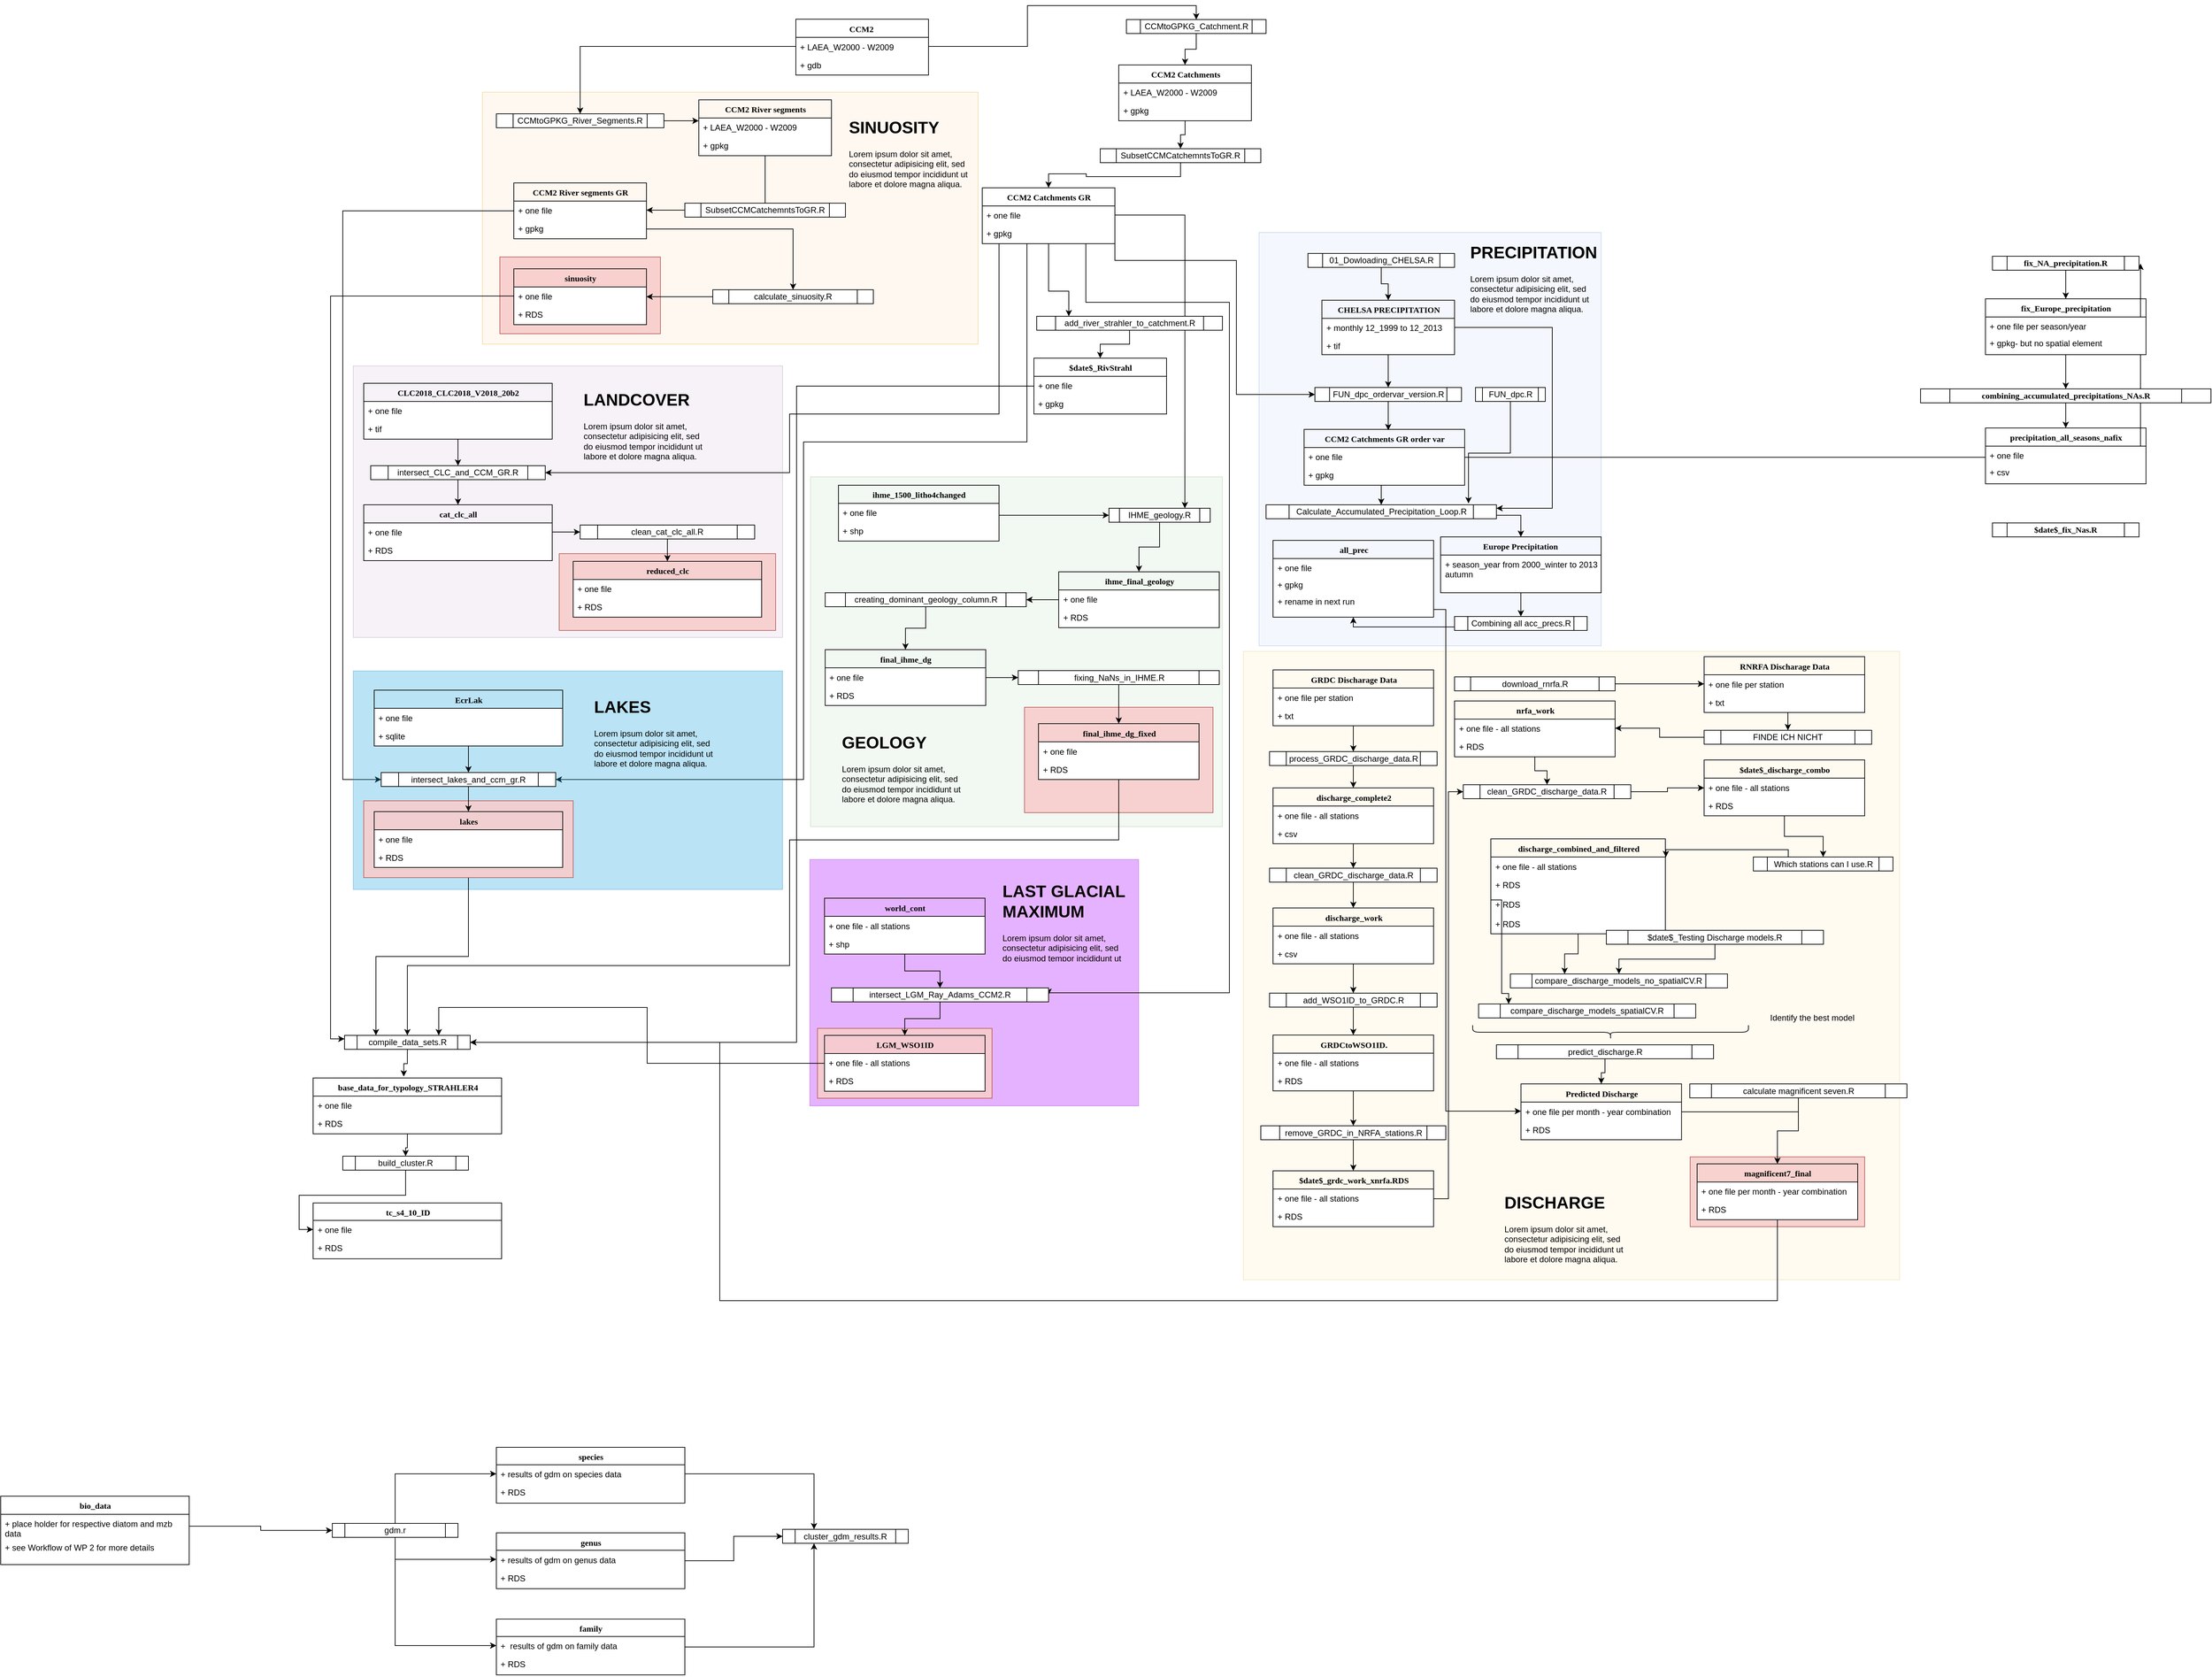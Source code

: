 <mxfile version="11.1.4" type="device"><diagram name="Page-1" id="9f46799a-70d6-7492-0946-bef42562c5a5"><mxGraphModel dx="4915" dy="2895" grid="1" gridSize="10" guides="1" tooltips="1" connect="1" arrows="1" fold="1" page="1" pageScale="1" pageWidth="1100" pageHeight="850" background="#ffffff" math="0" shadow="0"><root><mxCell id="0"/><mxCell id="1" parent="0"/><mxCell id="BE1DhzVOdk5W9OfuLxCG-32" value="" style="rounded=0;whiteSpace=wrap;html=1;fillColor=#fff2cc;strokeColor=#d6b656;opacity=30;" parent="1" vertex="1"><mxGeometry x="540" y="480" width="940" height="900" as="geometry"/></mxCell><mxCell id="YTtUrnxMb1qrIrPs62Cp-152" value="" style="rounded=0;whiteSpace=wrap;html=1;opacity=90;fillColor=#f8cecc;strokeColor=#b85450;" parent="1" vertex="1"><mxGeometry x="1180" y="1204" width="250" height="100" as="geometry"/></mxCell><mxCell id="YTtUrnxMb1qrIrPs62Cp-132" value="" style="rounded=0;whiteSpace=wrap;html=1;fillColor=#aa00ff;strokeColor=#7700CC;opacity=30;fontColor=#ffffff;" parent="1" vertex="1"><mxGeometry x="-81" y="778" width="471" height="353" as="geometry"/></mxCell><mxCell id="YTtUrnxMb1qrIrPs62Cp-134" value="" style="rounded=0;whiteSpace=wrap;html=1;opacity=90;fillColor=#f8cecc;strokeColor=#b85450;" parent="1" vertex="1"><mxGeometry x="-70" y="1020" width="250" height="100" as="geometry"/></mxCell><mxCell id="YTtUrnxMb1qrIrPs62Cp-68" value="" style="rounded=0;whiteSpace=wrap;html=1;fillColor=#e1d5e7;strokeColor=#9673a6;opacity=30;" parent="1" vertex="1"><mxGeometry x="-735" y="71" width="615" height="389" as="geometry"/></mxCell><mxCell id="YTtUrnxMb1qrIrPs62Cp-88" value="" style="rounded=0;whiteSpace=wrap;html=1;fillColor=#f8cecc;strokeColor=#b85450;opacity=90;" parent="1" vertex="1"><mxGeometry x="-440" y="340" width="310" height="110" as="geometry"/></mxCell><mxCell id="YTtUrnxMb1qrIrPs62Cp-56" value="" style="rounded=0;whiteSpace=wrap;html=1;fillColor=#ffe6cc;strokeColor=#d79b00;opacity=30;" parent="1" vertex="1"><mxGeometry x="-550" y="-321" width="710" height="361" as="geometry"/></mxCell><mxCell id="YTtUrnxMb1qrIrPs62Cp-60" value="" style="rounded=0;whiteSpace=wrap;html=1;fillColor=#f8cecc;strokeColor=#b85450;opacity=90;" parent="1" vertex="1"><mxGeometry x="-525" y="-85" width="230" height="110" as="geometry"/></mxCell><mxCell id="YTtUrnxMb1qrIrPs62Cp-49" value="" style="rounded=0;whiteSpace=wrap;html=1;fillColor=#d5e8d4;strokeColor=#82b366;opacity=30;" parent="1" vertex="1"><mxGeometry x="-80" y="230" width="590" height="501" as="geometry"/></mxCell><mxCell id="YTtUrnxMb1qrIrPs62Cp-36" value="" style="rounded=0;whiteSpace=wrap;html=1;fillColor=#dae8fc;strokeColor=#6c8ebf;opacity=30;" parent="1" vertex="1"><mxGeometry x="562.5" y="-120" width="490" height="592" as="geometry"/></mxCell><mxCell id="YTtUrnxMb1qrIrPs62Cp-52" value="" style="rounded=0;whiteSpace=wrap;html=1;opacity=90;fillColor=#f8cecc;strokeColor=#b85450;" parent="1" vertex="1"><mxGeometry x="226.5" y="560" width="270" height="151" as="geometry"/></mxCell><mxCell id="YTtUrnxMb1qrIrPs62Cp-27" style="edgeStyle=orthogonalEdgeStyle;rounded=0;orthogonalLoop=1;jettySize=auto;html=1;" parent="1" source="78961159f06e98e8-17" target="bMwLycn_I2sf59Axd-jJ-39" edge="1"><mxGeometry relative="1" as="geometry"/></mxCell><mxCell id="78961159f06e98e8-17" value="CHELSA PRECIPITATION&lt;br&gt;" style="swimlane;html=1;fontStyle=1;align=center;verticalAlign=top;childLayout=stackLayout;horizontal=1;startSize=26;horizontalStack=0;resizeParent=1;resizeLast=0;collapsible=1;marginBottom=0;swimlaneFillColor=#ffffff;rounded=0;shadow=0;comic=0;labelBackgroundColor=none;strokeColor=#000000;strokeWidth=1;fillColor=none;fontFamily=Verdana;fontSize=12;fontColor=#000000;" parent="1" vertex="1"><mxGeometry x="652.5" y="-23" width="190" height="78" as="geometry"/></mxCell><mxCell id="78961159f06e98e8-21" value="+ monthly 12_1999 to 12_2013" style="text;html=1;strokeColor=none;fillColor=none;align=left;verticalAlign=top;spacingLeft=4;spacingRight=4;whiteSpace=wrap;overflow=hidden;rotatable=0;points=[[0,0.5],[1,0.5]];portConstraint=eastwest;" parent="78961159f06e98e8-17" vertex="1"><mxGeometry y="26" width="190" height="26" as="geometry"/></mxCell><mxCell id="78961159f06e98e8-23" value="+ tif&lt;br&gt;" style="text;html=1;strokeColor=none;fillColor=none;align=left;verticalAlign=top;spacingLeft=4;spacingRight=4;whiteSpace=wrap;overflow=hidden;rotatable=0;points=[[0,0.5],[1,0.5]];portConstraint=eastwest;" parent="78961159f06e98e8-17" vertex="1"><mxGeometry y="52" width="190" height="26" as="geometry"/></mxCell><mxCell id="bMwLycn_I2sf59Axd-jJ-3" value="CCM2&amp;nbsp;&lt;br&gt;" style="swimlane;html=1;fontStyle=1;align=center;verticalAlign=top;childLayout=stackLayout;horizontal=1;startSize=26;horizontalStack=0;resizeParent=1;resizeLast=0;collapsible=1;marginBottom=0;swimlaneFillColor=#ffffff;rounded=0;shadow=0;comic=0;labelBackgroundColor=none;strokeColor=#000000;strokeWidth=1;fillColor=none;fontFamily=Verdana;fontSize=12;fontColor=#000000;" parent="1" vertex="1"><mxGeometry x="-101" y="-425.5" width="190" height="80" as="geometry"/></mxCell><mxCell id="bMwLycn_I2sf59Axd-jJ-4" value="+ LAEA_W2000 - W2009" style="text;html=1;strokeColor=none;fillColor=none;align=left;verticalAlign=top;spacingLeft=4;spacingRight=4;whiteSpace=wrap;overflow=hidden;rotatable=0;points=[[0,0.5],[1,0.5]];portConstraint=eastwest;" parent="bMwLycn_I2sf59Axd-jJ-3" vertex="1"><mxGeometry y="26" width="190" height="26" as="geometry"/></mxCell><mxCell id="bMwLycn_I2sf59Axd-jJ-5" value="+ gdb&lt;br&gt;" style="text;html=1;strokeColor=none;fillColor=none;align=left;verticalAlign=top;spacingLeft=4;spacingRight=4;whiteSpace=wrap;overflow=hidden;rotatable=0;points=[[0,0.5],[1,0.5]];portConstraint=eastwest;" parent="bMwLycn_I2sf59Axd-jJ-3" vertex="1"><mxGeometry y="52" width="190" height="28" as="geometry"/></mxCell><mxCell id="bMwLycn_I2sf59Axd-jJ-30" style="edgeStyle=orthogonalEdgeStyle;rounded=0;orthogonalLoop=1;jettySize=auto;html=1;entryX=0.5;entryY=0;entryDx=0;entryDy=0;" parent="1" source="bMwLycn_I2sf59Axd-jJ-7" target="78961159f06e98e8-17" edge="1"><mxGeometry relative="1" as="geometry"/></mxCell><mxCell id="bMwLycn_I2sf59Axd-jJ-7" value="01_Dowloading_CHELSA.R" style="shape=process;whiteSpace=wrap;html=1;backgroundOutline=1;" parent="1" vertex="1"><mxGeometry x="632.5" y="-90" width="210" height="20" as="geometry"/></mxCell><mxCell id="YTtUrnxMb1qrIrPs62Cp-14" style="edgeStyle=orthogonalEdgeStyle;rounded=0;orthogonalLoop=1;jettySize=auto;html=1;entryX=0.5;entryY=0;entryDx=0;entryDy=0;" parent="1" source="bMwLycn_I2sf59Axd-jJ-9" target="bMwLycn_I2sf59Axd-jJ-16" edge="1"><mxGeometry relative="1" as="geometry"/></mxCell><mxCell id="bMwLycn_I2sf59Axd-jJ-9" value="CCMtoGPKG_Catchment.R" style="shape=process;whiteSpace=wrap;html=1;backgroundOutline=1;" parent="1" vertex="1"><mxGeometry x="372.5" y="-425" width="200" height="20" as="geometry"/></mxCell><mxCell id="bMwLycn_I2sf59Axd-jJ-23" style="edgeStyle=orthogonalEdgeStyle;rounded=0;orthogonalLoop=1;jettySize=auto;html=1;entryX=-0.001;entryY=0.154;entryDx=0;entryDy=0;entryPerimeter=0;" parent="1" source="bMwLycn_I2sf59Axd-jJ-10" target="bMwLycn_I2sf59Axd-jJ-21" edge="1"><mxGeometry relative="1" as="geometry"/></mxCell><mxCell id="bMwLycn_I2sf59Axd-jJ-10" value="CCMtoGPKG_River_Segments.R" style="shape=process;whiteSpace=wrap;html=1;backgroundOutline=1;" parent="1" vertex="1"><mxGeometry x="-530" y="-290" width="240" height="20" as="geometry"/></mxCell><mxCell id="bMwLycn_I2sf59Axd-jJ-15" style="edgeStyle=orthogonalEdgeStyle;rounded=0;orthogonalLoop=1;jettySize=auto;html=1;entryX=0.5;entryY=0;entryDx=0;entryDy=0;exitX=1;exitY=0.5;exitDx=0;exitDy=0;" parent="1" source="bMwLycn_I2sf59Axd-jJ-4" target="bMwLycn_I2sf59Axd-jJ-9" edge="1"><mxGeometry relative="1" as="geometry"/></mxCell><mxCell id="YTtUrnxMb1qrIrPs62Cp-15" style="edgeStyle=orthogonalEdgeStyle;rounded=0;orthogonalLoop=1;jettySize=auto;html=1;entryX=0.5;entryY=0;entryDx=0;entryDy=0;" parent="1" source="bMwLycn_I2sf59Axd-jJ-16" target="bMwLycn_I2sf59Axd-jJ-25" edge="1"><mxGeometry relative="1" as="geometry"/></mxCell><mxCell id="bMwLycn_I2sf59Axd-jJ-16" value="CCM2 Catchments&lt;br&gt;&amp;nbsp;" style="swimlane;html=1;fontStyle=1;align=center;verticalAlign=top;childLayout=stackLayout;horizontal=1;startSize=26;horizontalStack=0;resizeParent=1;resizeLast=0;collapsible=1;marginBottom=0;swimlaneFillColor=#ffffff;rounded=0;shadow=0;comic=0;labelBackgroundColor=none;strokeColor=#000000;strokeWidth=1;fillColor=none;fontFamily=Verdana;fontSize=12;fontColor=#000000;" parent="1" vertex="1"><mxGeometry x="361.5" y="-360" width="190" height="80" as="geometry"/></mxCell><mxCell id="bMwLycn_I2sf59Axd-jJ-17" value="+ LAEA_W2000 - W2009" style="text;html=1;strokeColor=none;fillColor=none;align=left;verticalAlign=top;spacingLeft=4;spacingRight=4;whiteSpace=wrap;overflow=hidden;rotatable=0;points=[[0,0.5],[1,0.5]];portConstraint=eastwest;" parent="bMwLycn_I2sf59Axd-jJ-16" vertex="1"><mxGeometry y="26" width="190" height="26" as="geometry"/></mxCell><mxCell id="bMwLycn_I2sf59Axd-jJ-18" value="+ gpkg&lt;br&gt;" style="text;html=1;strokeColor=none;fillColor=none;align=left;verticalAlign=top;spacingLeft=4;spacingRight=4;whiteSpace=wrap;overflow=hidden;rotatable=0;points=[[0,0.5],[1,0.5]];portConstraint=eastwest;" parent="bMwLycn_I2sf59Axd-jJ-16" vertex="1"><mxGeometry y="52" width="190" height="28" as="geometry"/></mxCell><mxCell id="bMwLycn_I2sf59Axd-jJ-28" style="edgeStyle=orthogonalEdgeStyle;rounded=0;orthogonalLoop=1;jettySize=auto;html=1;" parent="1" source="bMwLycn_I2sf59Axd-jJ-20" edge="1"><mxGeometry relative="1" as="geometry"><mxPoint x="-145" y="-150" as="targetPoint"/></mxGeometry></mxCell><mxCell id="bMwLycn_I2sf59Axd-jJ-20" value="CCM2 River segments" style="swimlane;html=1;fontStyle=1;align=center;verticalAlign=top;childLayout=stackLayout;horizontal=1;startSize=26;horizontalStack=0;resizeParent=1;resizeLast=0;collapsible=1;marginBottom=0;swimlaneFillColor=#ffffff;rounded=0;shadow=0;comic=0;labelBackgroundColor=none;strokeColor=#000000;strokeWidth=1;fillColor=none;fontFamily=Verdana;fontSize=12;fontColor=#000000;" parent="1" vertex="1"><mxGeometry x="-240" y="-310" width="190" height="80" as="geometry"/></mxCell><mxCell id="bMwLycn_I2sf59Axd-jJ-21" value="+ LAEA_W2000 - W2009" style="text;html=1;strokeColor=none;fillColor=none;align=left;verticalAlign=top;spacingLeft=4;spacingRight=4;whiteSpace=wrap;overflow=hidden;rotatable=0;points=[[0,0.5],[1,0.5]];portConstraint=eastwest;" parent="bMwLycn_I2sf59Axd-jJ-20" vertex="1"><mxGeometry y="26" width="190" height="26" as="geometry"/></mxCell><mxCell id="bMwLycn_I2sf59Axd-jJ-22" value="+ gpkg&lt;br&gt;" style="text;html=1;strokeColor=none;fillColor=none;align=left;verticalAlign=top;spacingLeft=4;spacingRight=4;whiteSpace=wrap;overflow=hidden;rotatable=0;points=[[0,0.5],[1,0.5]];portConstraint=eastwest;" parent="bMwLycn_I2sf59Axd-jJ-20" vertex="1"><mxGeometry y="52" width="190" height="28" as="geometry"/></mxCell><mxCell id="bMwLycn_I2sf59Axd-jJ-38" style="edgeStyle=orthogonalEdgeStyle;rounded=0;orthogonalLoop=1;jettySize=auto;html=1;entryX=0.5;entryY=0;entryDx=0;entryDy=0;" parent="1" source="bMwLycn_I2sf59Axd-jJ-25" target="bMwLycn_I2sf59Axd-jJ-31" edge="1"><mxGeometry relative="1" as="geometry"/></mxCell><mxCell id="bMwLycn_I2sf59Axd-jJ-25" value="SubsetCCMCatchemntsToGR.R" style="shape=process;whiteSpace=wrap;html=1;backgroundOutline=1;" parent="1" vertex="1"><mxGeometry x="335" y="-240" width="230" height="20" as="geometry"/></mxCell><mxCell id="YTtUrnxMb1qrIrPs62Cp-1" style="edgeStyle=orthogonalEdgeStyle;rounded=0;orthogonalLoop=1;jettySize=auto;html=1;entryX=1;entryY=0.5;entryDx=0;entryDy=0;" parent="1" source="bMwLycn_I2sf59Axd-jJ-27" target="bMwLycn_I2sf59Axd-jJ-35" edge="1"><mxGeometry relative="1" as="geometry"/></mxCell><mxCell id="bMwLycn_I2sf59Axd-jJ-27" value="SubsetCCMCatchemntsToGR.R" style="shape=process;whiteSpace=wrap;html=1;backgroundOutline=1;" parent="1" vertex="1"><mxGeometry x="-260" y="-162" width="230" height="20" as="geometry"/></mxCell><mxCell id="YTtUrnxMb1qrIrPs62Cp-22" style="edgeStyle=orthogonalEdgeStyle;rounded=0;orthogonalLoop=1;jettySize=auto;html=1;entryX=0;entryY=0.5;entryDx=0;entryDy=0;exitX=1;exitY=0.5;exitDx=0;exitDy=0;" parent="1" source="bMwLycn_I2sf59Axd-jJ-33" target="bMwLycn_I2sf59Axd-jJ-39" edge="1"><mxGeometry relative="1" as="geometry"><Array as="points"><mxPoint x="356" y="-80"/><mxPoint x="530" y="-80"/><mxPoint x="530" y="112"/></Array></mxGeometry></mxCell><mxCell id="YTtUrnxMb1qrIrPs62Cp-73" value="" style="edgeStyle=orthogonalEdgeStyle;rounded=0;orthogonalLoop=1;jettySize=auto;html=1;" parent="1" source="bMwLycn_I2sf59Axd-jJ-31" target="YTtUrnxMb1qrIrPs62Cp-71" edge="1"><mxGeometry relative="1" as="geometry"><Array as="points"><mxPoint x="190" y="-50"/><mxPoint x="190" y="140"/><mxPoint x="-110" y="140"/><mxPoint x="-110" y="224"/></Array></mxGeometry></mxCell><mxCell id="YTtUrnxMb1qrIrPs62Cp-115" value="" style="edgeStyle=orthogonalEdgeStyle;rounded=0;orthogonalLoop=1;jettySize=auto;html=1;entryX=1;entryY=0.5;entryDx=0;entryDy=0;" parent="1" source="bMwLycn_I2sf59Axd-jJ-31" target="YTtUrnxMb1qrIrPs62Cp-97" edge="1"><mxGeometry relative="1" as="geometry"><mxPoint x="320.0" y="70" as="targetPoint"/><Array as="points"><mxPoint x="230" y="180"/><mxPoint x="-90" y="180"/><mxPoint x="-90" y="663"/></Array></mxGeometry></mxCell><mxCell id="YTtUrnxMb1qrIrPs62Cp-126" value="" style="edgeStyle=orthogonalEdgeStyle;rounded=0;orthogonalLoop=1;jettySize=auto;html=1;entryX=1;entryY=0.5;entryDx=0;entryDy=0;exitX=0.781;exitY=0.995;exitDx=0;exitDy=0;exitPerimeter=0;" parent="1" source="bMwLycn_I2sf59Axd-jJ-33" target="YTtUrnxMb1qrIrPs62Cp-121" edge="1"><mxGeometry relative="1" as="geometry"><mxPoint x="320" y="70" as="targetPoint"/><Array as="points"><mxPoint x="314" y="-20"/><mxPoint x="520" y="-20"/><mxPoint x="520" y="969"/><mxPoint x="261" y="969"/></Array></mxGeometry></mxCell><mxCell id="J6_JfiLhKrwDIk8SOzM4-8" style="edgeStyle=orthogonalEdgeStyle;rounded=0;orthogonalLoop=1;jettySize=auto;html=1;" parent="1" source="bMwLycn_I2sf59Axd-jJ-31" target="J6_JfiLhKrwDIk8SOzM4-7" edge="1"><mxGeometry relative="1" as="geometry"><Array as="points"><mxPoint x="261" y="-36"/><mxPoint x="290" y="-36"/></Array></mxGeometry></mxCell><mxCell id="bMwLycn_I2sf59Axd-jJ-31" value="CCM2 Catchments GR&lt;br&gt;&amp;nbsp;" style="swimlane;html=1;fontStyle=1;align=center;verticalAlign=top;childLayout=stackLayout;horizontal=1;startSize=26;horizontalStack=0;resizeParent=1;resizeLast=0;collapsible=1;marginBottom=0;swimlaneFillColor=#ffffff;rounded=0;shadow=0;comic=0;labelBackgroundColor=none;strokeColor=#000000;strokeWidth=1;fillColor=none;fontFamily=Verdana;fontSize=12;fontColor=#000000;" parent="1" vertex="1"><mxGeometry x="166" y="-184" width="190" height="80" as="geometry"/></mxCell><mxCell id="bMwLycn_I2sf59Axd-jJ-32" value="+ one file&amp;nbsp;" style="text;html=1;strokeColor=none;fillColor=none;align=left;verticalAlign=top;spacingLeft=4;spacingRight=4;whiteSpace=wrap;overflow=hidden;rotatable=0;points=[[0,0.5],[1,0.5]];portConstraint=eastwest;" parent="bMwLycn_I2sf59Axd-jJ-31" vertex="1"><mxGeometry y="26" width="190" height="26" as="geometry"/></mxCell><mxCell id="bMwLycn_I2sf59Axd-jJ-33" value="+ gpkg&lt;br&gt;" style="text;html=1;strokeColor=none;fillColor=none;align=left;verticalAlign=top;spacingLeft=4;spacingRight=4;whiteSpace=wrap;overflow=hidden;rotatable=0;points=[[0,0.5],[1,0.5]];portConstraint=eastwest;" parent="bMwLycn_I2sf59Axd-jJ-31" vertex="1"><mxGeometry y="52" width="190" height="28" as="geometry"/></mxCell><mxCell id="YTtUrnxMb1qrIrPs62Cp-5" style="edgeStyle=orthogonalEdgeStyle;rounded=0;orthogonalLoop=1;jettySize=auto;html=1;entryX=0;entryY=0.5;entryDx=0;entryDy=0;" parent="1" source="bMwLycn_I2sf59Axd-jJ-34" target="YTtUrnxMb1qrIrPs62Cp-97" edge="1"><mxGeometry relative="1" as="geometry"><Array as="points"><mxPoint x="-750" y="-151"/><mxPoint x="-750" y="663"/></Array></mxGeometry></mxCell><mxCell id="bMwLycn_I2sf59Axd-jJ-34" value="CCM2 River segments GR&lt;br&gt;&amp;nbsp;" style="swimlane;html=1;fontStyle=1;align=center;verticalAlign=top;childLayout=stackLayout;horizontal=1;startSize=26;horizontalStack=0;resizeParent=1;resizeLast=0;collapsible=1;marginBottom=0;swimlaneFillColor=#ffffff;rounded=0;shadow=0;comic=0;labelBackgroundColor=none;strokeColor=#000000;strokeWidth=1;fillColor=none;fontFamily=Verdana;fontSize=12;fontColor=#000000;" parent="1" vertex="1"><mxGeometry x="-505" y="-191" width="190" height="80" as="geometry"/></mxCell><mxCell id="bMwLycn_I2sf59Axd-jJ-35" value="+ one file&amp;nbsp;" style="text;html=1;strokeColor=none;fillColor=none;align=left;verticalAlign=top;spacingLeft=4;spacingRight=4;whiteSpace=wrap;overflow=hidden;rotatable=0;points=[[0,0.5],[1,0.5]];portConstraint=eastwest;" parent="bMwLycn_I2sf59Axd-jJ-34" vertex="1"><mxGeometry y="26" width="190" height="26" as="geometry"/></mxCell><mxCell id="bMwLycn_I2sf59Axd-jJ-36" value="+ gpkg&lt;br&gt;" style="text;html=1;strokeColor=none;fillColor=none;align=left;verticalAlign=top;spacingLeft=4;spacingRight=4;whiteSpace=wrap;overflow=hidden;rotatable=0;points=[[0,0.5],[1,0.5]];portConstraint=eastwest;" parent="bMwLycn_I2sf59Axd-jJ-34" vertex="1"><mxGeometry y="52" width="190" height="28" as="geometry"/></mxCell><mxCell id="bMwLycn_I2sf59Axd-jJ-46" style="edgeStyle=orthogonalEdgeStyle;rounded=0;orthogonalLoop=1;jettySize=auto;html=1;entryX=0.524;entryY=0.015;entryDx=0;entryDy=0;entryPerimeter=0;" parent="1" source="bMwLycn_I2sf59Axd-jJ-39" target="bMwLycn_I2sf59Axd-jJ-43" edge="1"><mxGeometry relative="1" as="geometry"><Array as="points"/></mxGeometry></mxCell><mxCell id="bMwLycn_I2sf59Axd-jJ-39" value="FUN_dpc_ordervar_version.R" style="shape=process;whiteSpace=wrap;html=1;backgroundOutline=1;" parent="1" vertex="1"><mxGeometry x="642.5" y="102" width="210" height="20" as="geometry"/></mxCell><mxCell id="bMwLycn_I2sf59Axd-jJ-98" style="edgeStyle=orthogonalEdgeStyle;rounded=0;orthogonalLoop=1;jettySize=auto;html=1;entryX=1.01;entryY=0.533;entryDx=0;entryDy=0;entryPerimeter=0;" parent="1" source="bMwLycn_I2sf59Axd-jJ-43" target="bMwLycn_I2sf59Axd-jJ-96" edge="1"><mxGeometry relative="1" as="geometry"/></mxCell><mxCell id="YTtUrnxMb1qrIrPs62Cp-34" style="edgeStyle=orthogonalEdgeStyle;rounded=0;orthogonalLoop=1;jettySize=auto;html=1;entryX=0.5;entryY=0;entryDx=0;entryDy=0;" parent="1" source="bMwLycn_I2sf59Axd-jJ-43" target="bMwLycn_I2sf59Axd-jJ-47" edge="1"><mxGeometry relative="1" as="geometry"><Array as="points"><mxPoint x="737.5" y="250"/><mxPoint x="737.5" y="250"/></Array></mxGeometry></mxCell><mxCell id="bMwLycn_I2sf59Axd-jJ-43" value="CCM2 Catchments GR order var&lt;br&gt;&amp;nbsp;" style="swimlane;html=1;fontStyle=1;align=center;verticalAlign=top;childLayout=stackLayout;horizontal=1;startSize=26;horizontalStack=0;resizeParent=1;resizeLast=0;collapsible=1;marginBottom=0;swimlaneFillColor=#ffffff;rounded=0;shadow=0;comic=0;labelBackgroundColor=none;strokeColor=#000000;strokeWidth=1;fillColor=none;fontFamily=Verdana;fontSize=12;fontColor=#000000;" parent="1" vertex="1"><mxGeometry x="627" y="162" width="230" height="80" as="geometry"/></mxCell><mxCell id="bMwLycn_I2sf59Axd-jJ-44" value="+ one file&amp;nbsp;" style="text;html=1;strokeColor=none;fillColor=none;align=left;verticalAlign=top;spacingLeft=4;spacingRight=4;whiteSpace=wrap;overflow=hidden;rotatable=0;points=[[0,0.5],[1,0.5]];portConstraint=eastwest;" parent="bMwLycn_I2sf59Axd-jJ-43" vertex="1"><mxGeometry y="26" width="230" height="26" as="geometry"/></mxCell><mxCell id="bMwLycn_I2sf59Axd-jJ-45" value="+ gpkg&lt;br&gt;" style="text;html=1;strokeColor=none;fillColor=none;align=left;verticalAlign=top;spacingLeft=4;spacingRight=4;whiteSpace=wrap;overflow=hidden;rotatable=0;points=[[0,0.5],[1,0.5]];portConstraint=eastwest;" parent="bMwLycn_I2sf59Axd-jJ-43" vertex="1"><mxGeometry y="52" width="230" height="28" as="geometry"/></mxCell><mxCell id="YTtUrnxMb1qrIrPs62Cp-33" style="edgeStyle=orthogonalEdgeStyle;rounded=0;orthogonalLoop=1;jettySize=auto;html=1;entryX=0.5;entryY=0;entryDx=0;entryDy=0;exitX=1;exitY=0.75;exitDx=0;exitDy=0;" parent="1" source="bMwLycn_I2sf59Axd-jJ-47" target="bMwLycn_I2sf59Axd-jJ-53" edge="1"><mxGeometry relative="1" as="geometry"/></mxCell><mxCell id="bMwLycn_I2sf59Axd-jJ-47" value="Calculate_Accumulated_Precipitation_Loop.R" style="shape=process;whiteSpace=wrap;html=1;backgroundOutline=1;" parent="1" vertex="1"><mxGeometry x="572.5" y="270" width="330" height="20" as="geometry"/></mxCell><mxCell id="YTtUrnxMb1qrIrPs62Cp-30" style="edgeStyle=orthogonalEdgeStyle;rounded=0;orthogonalLoop=1;jettySize=auto;html=1;" parent="1" source="bMwLycn_I2sf59Axd-jJ-49" edge="1"><mxGeometry relative="1" as="geometry"><mxPoint x="862.5" y="268" as="targetPoint"/><Array as="points"><mxPoint x="922.5" y="196"/><mxPoint x="862.5" y="196"/><mxPoint x="862.5" y="268"/></Array></mxGeometry></mxCell><mxCell id="bMwLycn_I2sf59Axd-jJ-49" value="FUN_dpc.R" style="shape=process;whiteSpace=wrap;html=1;backgroundOutline=1;" parent="1" vertex="1"><mxGeometry x="872.5" y="102" width="100" height="20" as="geometry"/></mxCell><mxCell id="bMwLycn_I2sf59Axd-jJ-52" style="edgeStyle=orthogonalEdgeStyle;rounded=0;orthogonalLoop=1;jettySize=auto;html=1;exitX=1;exitY=0.5;exitDx=0;exitDy=0;entryX=1;entryY=0.25;entryDx=0;entryDy=0;" parent="1" source="78961159f06e98e8-21" target="bMwLycn_I2sf59Axd-jJ-47" edge="1"><mxGeometry relative="1" as="geometry"><Array as="points"><mxPoint x="982.5" y="16"/><mxPoint x="982.5" y="275"/></Array></mxGeometry></mxCell><mxCell id="bMwLycn_I2sf59Axd-jJ-60" style="edgeStyle=orthogonalEdgeStyle;rounded=0;orthogonalLoop=1;jettySize=auto;html=1;" parent="1" source="bMwLycn_I2sf59Axd-jJ-53" target="bMwLycn_I2sf59Axd-jJ-59" edge="1"><mxGeometry relative="1" as="geometry"/></mxCell><mxCell id="bMwLycn_I2sf59Axd-jJ-53" value="Europe Precipitation&amp;nbsp;" style="swimlane;html=1;fontStyle=1;align=center;verticalAlign=top;childLayout=stackLayout;horizontal=1;startSize=26;horizontalStack=0;resizeParent=1;resizeLast=0;collapsible=1;marginBottom=0;swimlaneFillColor=#ffffff;rounded=0;shadow=0;comic=0;labelBackgroundColor=none;strokeColor=#000000;strokeWidth=1;fillColor=none;fontFamily=Verdana;fontSize=12;fontColor=#000000;" parent="1" vertex="1"><mxGeometry x="822.5" y="316" width="230" height="80" as="geometry"/></mxCell><mxCell id="bMwLycn_I2sf59Axd-jJ-54" value="+ season_year from 2000_winter to 2013 autumn" style="text;html=1;strokeColor=none;fillColor=none;align=left;verticalAlign=top;spacingLeft=4;spacingRight=4;whiteSpace=wrap;overflow=hidden;rotatable=0;points=[[0,0.5],[1,0.5]];portConstraint=eastwest;" parent="bMwLycn_I2sf59Axd-jJ-53" vertex="1"><mxGeometry y="26" width="230" height="34" as="geometry"/></mxCell><mxCell id="YTtUrnxMb1qrIrPs62Cp-41" value="" style="edgeStyle=orthogonalEdgeStyle;rounded=0;orthogonalLoop=1;jettySize=auto;html=1;entryX=0.5;entryY=1;entryDx=0;entryDy=0;exitX=0;exitY=0.75;exitDx=0;exitDy=0;" parent="1" source="bMwLycn_I2sf59Axd-jJ-59" target="bMwLycn_I2sf59Axd-jJ-61" edge="1"><mxGeometry relative="1" as="geometry"><mxPoint x="762.5" y="440" as="targetPoint"/><Array as="points"><mxPoint x="697.5" y="445"/></Array></mxGeometry></mxCell><mxCell id="bMwLycn_I2sf59Axd-jJ-59" value="Combining all acc_precs.R" style="shape=process;whiteSpace=wrap;html=1;backgroundOutline=1;" parent="1" vertex="1"><mxGeometry x="842.5" y="430" width="190" height="20" as="geometry"/></mxCell><mxCell id="YTtUrnxMb1qrIrPs62Cp-164" style="edgeStyle=orthogonalEdgeStyle;rounded=0;orthogonalLoop=1;jettySize=auto;html=1;entryX=0;entryY=0.5;entryDx=0;entryDy=0;exitX=1;exitY=1.042;exitDx=0;exitDy=0;exitPerimeter=0;" parent="1" source="3clD1clzsDpF04zTKb1--11" target="YTtUrnxMb1qrIrPs62Cp-138" edge="1"><mxGeometry relative="1" as="geometry"><Array as="points"><mxPoint x="830" y="420"/><mxPoint x="830" y="1139"/></Array></mxGeometry></mxCell><mxCell id="bMwLycn_I2sf59Axd-jJ-61" value="all_prec" style="swimlane;html=1;fontStyle=1;align=center;verticalAlign=top;childLayout=stackLayout;horizontal=1;startSize=26;horizontalStack=0;resizeParent=1;resizeLast=0;collapsible=1;marginBottom=0;swimlaneFillColor=#ffffff;rounded=0;shadow=0;comic=0;labelBackgroundColor=none;strokeColor=#000000;strokeWidth=1;fillColor=none;fontFamily=Verdana;fontSize=12;fontColor=#000000;" parent="1" vertex="1"><mxGeometry x="582.5" y="321" width="230" height="110" as="geometry"/></mxCell><mxCell id="bMwLycn_I2sf59Axd-jJ-62" value="+ one file&amp;nbsp;" style="text;html=1;strokeColor=none;fillColor=none;align=left;verticalAlign=top;spacingLeft=4;spacingRight=4;whiteSpace=wrap;overflow=hidden;rotatable=0;points=[[0,0.5],[1,0.5]];portConstraint=eastwest;" parent="bMwLycn_I2sf59Axd-jJ-61" vertex="1"><mxGeometry y="26" width="230" height="24" as="geometry"/></mxCell><mxCell id="bMwLycn_I2sf59Axd-jJ-63" value="+ gpkg" style="text;html=1;strokeColor=none;fillColor=none;align=left;verticalAlign=top;spacingLeft=4;spacingRight=4;whiteSpace=wrap;overflow=hidden;rotatable=0;points=[[0,0.5],[1,0.5]];portConstraint=eastwest;" parent="bMwLycn_I2sf59Axd-jJ-61" vertex="1"><mxGeometry y="50" width="230" height="24" as="geometry"/></mxCell><mxCell id="3clD1clzsDpF04zTKb1--11" value="+ rename in next run" style="text;html=1;strokeColor=none;fillColor=none;align=left;verticalAlign=top;spacingLeft=4;spacingRight=4;whiteSpace=wrap;overflow=hidden;rotatable=0;points=[[0,0.5],[1,0.5]];portConstraint=eastwest;" parent="bMwLycn_I2sf59Axd-jJ-61" vertex="1"><mxGeometry y="74" width="230" height="24" as="geometry"/></mxCell><mxCell id="bMwLycn_I2sf59Axd-jJ-76" style="edgeStyle=orthogonalEdgeStyle;rounded=0;orthogonalLoop=1;jettySize=auto;html=1;entryX=0.5;entryY=0;entryDx=0;entryDy=0;" parent="1" source="bMwLycn_I2sf59Axd-jJ-67" target="bMwLycn_I2sf59Axd-jJ-75" edge="1"><mxGeometry relative="1" as="geometry"/></mxCell><mxCell id="bMwLycn_I2sf59Axd-jJ-67" value="GRDC Discharage Data&lt;br&gt;" style="swimlane;html=1;fontStyle=1;align=center;verticalAlign=top;childLayout=stackLayout;horizontal=1;startSize=26;horizontalStack=0;resizeParent=1;resizeLast=0;collapsible=1;marginBottom=0;swimlaneFillColor=#ffffff;rounded=0;shadow=0;comic=0;labelBackgroundColor=none;strokeColor=#000000;strokeWidth=1;fillColor=none;fontFamily=Verdana;fontSize=12;fontColor=#000000;" parent="1" vertex="1"><mxGeometry x="582.5" y="506.5" width="230" height="80" as="geometry"/></mxCell><mxCell id="bMwLycn_I2sf59Axd-jJ-68" value="+ one file per station&lt;br&gt;" style="text;html=1;strokeColor=none;fillColor=none;align=left;verticalAlign=top;spacingLeft=4;spacingRight=4;whiteSpace=wrap;overflow=hidden;rotatable=0;points=[[0,0.5],[1,0.5]];portConstraint=eastwest;" parent="bMwLycn_I2sf59Axd-jJ-67" vertex="1"><mxGeometry y="26" width="230" height="26" as="geometry"/></mxCell><mxCell id="bMwLycn_I2sf59Axd-jJ-69" value="+ txt" style="text;html=1;strokeColor=none;fillColor=none;align=left;verticalAlign=top;spacingLeft=4;spacingRight=4;whiteSpace=wrap;overflow=hidden;rotatable=0;points=[[0,0.5],[1,0.5]];portConstraint=eastwest;" parent="bMwLycn_I2sf59Axd-jJ-67" vertex="1"><mxGeometry y="52" width="230" height="28" as="geometry"/></mxCell><mxCell id="bMwLycn_I2sf59Axd-jJ-74" style="edgeStyle=orthogonalEdgeStyle;rounded=0;orthogonalLoop=1;jettySize=auto;html=1;entryX=0;entryY=0.5;entryDx=0;entryDy=0;" parent="1" source="bMwLycn_I2sf59Axd-jJ-70" target="bMwLycn_I2sf59Axd-jJ-72" edge="1"><mxGeometry relative="1" as="geometry"/></mxCell><mxCell id="bMwLycn_I2sf59Axd-jJ-70" value="download_rnrfa.R" style="shape=process;whiteSpace=wrap;html=1;backgroundOutline=1;" parent="1" vertex="1"><mxGeometry x="842.5" y="516.5" width="230" height="20" as="geometry"/></mxCell><mxCell id="BE1DhzVOdk5W9OfuLxCG-13" style="edgeStyle=orthogonalEdgeStyle;rounded=0;orthogonalLoop=1;jettySize=auto;html=1;entryX=0.5;entryY=0;entryDx=0;entryDy=0;" parent="1" source="bMwLycn_I2sf59Axd-jJ-71" target="BE1DhzVOdk5W9OfuLxCG-12" edge="1"><mxGeometry relative="1" as="geometry"><Array as="points"><mxPoint x="1320" y="580"/><mxPoint x="1320" y="580"/></Array></mxGeometry></mxCell><mxCell id="bMwLycn_I2sf59Axd-jJ-71" value="RNRFA Discharage Data" style="swimlane;html=1;fontStyle=1;align=center;verticalAlign=top;childLayout=stackLayout;horizontal=1;startSize=26;horizontalStack=0;resizeParent=1;resizeLast=0;collapsible=1;marginBottom=0;swimlaneFillColor=#ffffff;rounded=0;shadow=0;comic=0;labelBackgroundColor=none;strokeColor=#000000;strokeWidth=1;fillColor=none;fontFamily=Verdana;fontSize=12;fontColor=#000000;" parent="1" vertex="1"><mxGeometry x="1200" y="487.5" width="230" height="80" as="geometry"/></mxCell><mxCell id="bMwLycn_I2sf59Axd-jJ-72" value="+ one file per station&lt;br&gt;" style="text;html=1;strokeColor=none;fillColor=none;align=left;verticalAlign=top;spacingLeft=4;spacingRight=4;whiteSpace=wrap;overflow=hidden;rotatable=0;points=[[0,0.5],[1,0.5]];portConstraint=eastwest;" parent="bMwLycn_I2sf59Axd-jJ-71" vertex="1"><mxGeometry y="26" width="230" height="26" as="geometry"/></mxCell><mxCell id="bMwLycn_I2sf59Axd-jJ-73" value="+ txt" style="text;html=1;strokeColor=none;fillColor=none;align=left;verticalAlign=top;spacingLeft=4;spacingRight=4;whiteSpace=wrap;overflow=hidden;rotatable=0;points=[[0,0.5],[1,0.5]];portConstraint=eastwest;" parent="bMwLycn_I2sf59Axd-jJ-71" vertex="1"><mxGeometry y="52" width="230" height="28" as="geometry"/></mxCell><mxCell id="bMwLycn_I2sf59Axd-jJ-81" style="edgeStyle=orthogonalEdgeStyle;rounded=0;orthogonalLoop=1;jettySize=auto;html=1;entryX=0.5;entryY=0;entryDx=0;entryDy=0;" parent="1" source="bMwLycn_I2sf59Axd-jJ-75" target="bMwLycn_I2sf59Axd-jJ-77" edge="1"><mxGeometry relative="1" as="geometry"/></mxCell><mxCell id="bMwLycn_I2sf59Axd-jJ-75" value="process_GRDC_discharge_data.R" style="shape=process;whiteSpace=wrap;html=1;backgroundOutline=1;" parent="1" vertex="1"><mxGeometry x="577.5" y="623.5" width="240" height="20" as="geometry"/></mxCell><mxCell id="bMwLycn_I2sf59Axd-jJ-82" style="edgeStyle=orthogonalEdgeStyle;rounded=0;orthogonalLoop=1;jettySize=auto;html=1;entryX=0.5;entryY=0;entryDx=0;entryDy=0;" parent="1" source="bMwLycn_I2sf59Axd-jJ-77" target="bMwLycn_I2sf59Axd-jJ-80" edge="1"><mxGeometry relative="1" as="geometry"/></mxCell><mxCell id="bMwLycn_I2sf59Axd-jJ-77" value="discharge_complete2" style="swimlane;html=1;fontStyle=1;align=center;verticalAlign=top;childLayout=stackLayout;horizontal=1;startSize=26;horizontalStack=0;resizeParent=1;resizeLast=0;collapsible=1;marginBottom=0;swimlaneFillColor=#ffffff;rounded=0;shadow=0;comic=0;labelBackgroundColor=none;strokeColor=#000000;strokeWidth=1;fillColor=none;fontFamily=Verdana;fontSize=12;fontColor=#000000;" parent="1" vertex="1"><mxGeometry x="582.5" y="675.5" width="230" height="80" as="geometry"/></mxCell><mxCell id="bMwLycn_I2sf59Axd-jJ-78" value="+ one file - all stations" style="text;html=1;strokeColor=none;fillColor=none;align=left;verticalAlign=top;spacingLeft=4;spacingRight=4;whiteSpace=wrap;overflow=hidden;rotatable=0;points=[[0,0.5],[1,0.5]];portConstraint=eastwest;" parent="bMwLycn_I2sf59Axd-jJ-77" vertex="1"><mxGeometry y="26" width="230" height="26" as="geometry"/></mxCell><mxCell id="bMwLycn_I2sf59Axd-jJ-79" value="+ csv&lt;br&gt;" style="text;html=1;strokeColor=none;fillColor=none;align=left;verticalAlign=top;spacingLeft=4;spacingRight=4;whiteSpace=wrap;overflow=hidden;rotatable=0;points=[[0,0.5],[1,0.5]];portConstraint=eastwest;" parent="bMwLycn_I2sf59Axd-jJ-77" vertex="1"><mxGeometry y="52" width="230" height="28" as="geometry"/></mxCell><mxCell id="bMwLycn_I2sf59Axd-jJ-86" style="edgeStyle=orthogonalEdgeStyle;rounded=0;orthogonalLoop=1;jettySize=auto;html=1;entryX=0.5;entryY=0;entryDx=0;entryDy=0;" parent="1" source="bMwLycn_I2sf59Axd-jJ-80" target="bMwLycn_I2sf59Axd-jJ-83" edge="1"><mxGeometry relative="1" as="geometry"/></mxCell><mxCell id="bMwLycn_I2sf59Axd-jJ-80" value="clean_GRDC_discharge_data.R" style="shape=process;whiteSpace=wrap;html=1;backgroundOutline=1;" parent="1" vertex="1"><mxGeometry x="577.5" y="790.5" width="240" height="20" as="geometry"/></mxCell><mxCell id="bMwLycn_I2sf59Axd-jJ-88" style="edgeStyle=orthogonalEdgeStyle;rounded=0;orthogonalLoop=1;jettySize=auto;html=1;entryX=0.5;entryY=0;entryDx=0;entryDy=0;" parent="1" source="bMwLycn_I2sf59Axd-jJ-83" target="bMwLycn_I2sf59Axd-jJ-87" edge="1"><mxGeometry relative="1" as="geometry"/></mxCell><mxCell id="bMwLycn_I2sf59Axd-jJ-83" value="discharge_work" style="swimlane;html=1;fontStyle=1;align=center;verticalAlign=top;childLayout=stackLayout;horizontal=1;startSize=26;horizontalStack=0;resizeParent=1;resizeLast=0;collapsible=1;marginBottom=0;swimlaneFillColor=#ffffff;rounded=0;shadow=0;comic=0;labelBackgroundColor=none;strokeColor=#000000;strokeWidth=1;fillColor=none;fontFamily=Verdana;fontSize=12;fontColor=#000000;" parent="1" vertex="1"><mxGeometry x="582.5" y="847.5" width="230" height="80" as="geometry"/></mxCell><mxCell id="bMwLycn_I2sf59Axd-jJ-84" value="+ one file - all stations" style="text;html=1;strokeColor=none;fillColor=none;align=left;verticalAlign=top;spacingLeft=4;spacingRight=4;whiteSpace=wrap;overflow=hidden;rotatable=0;points=[[0,0.5],[1,0.5]];portConstraint=eastwest;" parent="bMwLycn_I2sf59Axd-jJ-83" vertex="1"><mxGeometry y="26" width="230" height="26" as="geometry"/></mxCell><mxCell id="bMwLycn_I2sf59Axd-jJ-85" value="+ csv&lt;br&gt;" style="text;html=1;strokeColor=none;fillColor=none;align=left;verticalAlign=top;spacingLeft=4;spacingRight=4;whiteSpace=wrap;overflow=hidden;rotatable=0;points=[[0,0.5],[1,0.5]];portConstraint=eastwest;" parent="bMwLycn_I2sf59Axd-jJ-83" vertex="1"><mxGeometry y="52" width="230" height="28" as="geometry"/></mxCell><mxCell id="bMwLycn_I2sf59Axd-jJ-92" style="edgeStyle=orthogonalEdgeStyle;rounded=0;orthogonalLoop=1;jettySize=auto;html=1;entryX=0.5;entryY=0;entryDx=0;entryDy=0;" parent="1" source="bMwLycn_I2sf59Axd-jJ-87" target="bMwLycn_I2sf59Axd-jJ-89" edge="1"><mxGeometry relative="1" as="geometry"/></mxCell><mxCell id="bMwLycn_I2sf59Axd-jJ-87" value="add_WSO1ID_to_GRDC.R" style="shape=process;whiteSpace=wrap;html=1;backgroundOutline=1;" parent="1" vertex="1"><mxGeometry x="577.5" y="969.5" width="240" height="20" as="geometry"/></mxCell><mxCell id="BE1DhzVOdk5W9OfuLxCG-7" style="edgeStyle=orthogonalEdgeStyle;rounded=0;orthogonalLoop=1;jettySize=auto;html=1;" parent="1" source="bMwLycn_I2sf59Axd-jJ-89" target="BE1DhzVOdk5W9OfuLxCG-2" edge="1"><mxGeometry relative="1" as="geometry"/></mxCell><mxCell id="bMwLycn_I2sf59Axd-jJ-89" value="GRDCtoWSO1ID." style="swimlane;html=1;fontStyle=1;align=center;verticalAlign=top;childLayout=stackLayout;horizontal=1;startSize=26;horizontalStack=0;resizeParent=1;resizeLast=0;collapsible=1;marginBottom=0;swimlaneFillColor=#ffffff;rounded=0;shadow=0;comic=0;labelBackgroundColor=none;strokeColor=#000000;strokeWidth=1;fillColor=none;fontFamily=Verdana;fontSize=12;fontColor=#000000;" parent="1" vertex="1"><mxGeometry x="582.5" y="1029.5" width="230" height="80" as="geometry"/></mxCell><mxCell id="bMwLycn_I2sf59Axd-jJ-90" value="+ one file - all stations" style="text;html=1;strokeColor=none;fillColor=none;align=left;verticalAlign=top;spacingLeft=4;spacingRight=4;whiteSpace=wrap;overflow=hidden;rotatable=0;points=[[0,0.5],[1,0.5]];portConstraint=eastwest;" parent="bMwLycn_I2sf59Axd-jJ-89" vertex="1"><mxGeometry y="26" width="230" height="26" as="geometry"/></mxCell><mxCell id="bMwLycn_I2sf59Axd-jJ-91" value="+ RDS&lt;br&gt;" style="text;html=1;strokeColor=none;fillColor=none;align=left;verticalAlign=top;spacingLeft=4;spacingRight=4;whiteSpace=wrap;overflow=hidden;rotatable=0;points=[[0,0.5],[1,0.5]];portConstraint=eastwest;" parent="bMwLycn_I2sf59Axd-jJ-89" vertex="1"><mxGeometry y="52" width="230" height="28" as="geometry"/></mxCell><mxCell id="3clD1clzsDpF04zTKb1--2" style="edgeStyle=orthogonalEdgeStyle;rounded=0;orthogonalLoop=1;jettySize=auto;html=1;" parent="1" source="bMwLycn_I2sf59Axd-jJ-93" target="3clD1clzsDpF04zTKb1--1" edge="1"><mxGeometry relative="1" as="geometry"/></mxCell><mxCell id="bMwLycn_I2sf59Axd-jJ-93" value="fix_Europe_precipitation" style="swimlane;html=1;fontStyle=1;align=center;verticalAlign=top;childLayout=stackLayout;horizontal=1;startSize=26;horizontalStack=0;resizeParent=1;resizeLast=0;collapsible=1;marginBottom=0;swimlaneFillColor=#ffffff;rounded=0;shadow=0;comic=0;labelBackgroundColor=none;strokeColor=#000000;strokeWidth=1;fillColor=none;fontFamily=Verdana;fontSize=12;fontColor=#000000;" parent="1" vertex="1"><mxGeometry x="1603" y="-25" width="230" height="80" as="geometry"/></mxCell><mxCell id="bMwLycn_I2sf59Axd-jJ-94" value="+ one file per season/year" style="text;html=1;strokeColor=none;fillColor=none;align=left;verticalAlign=top;spacingLeft=4;spacingRight=4;whiteSpace=wrap;overflow=hidden;rotatable=0;points=[[0,0.5],[1,0.5]];portConstraint=eastwest;" parent="bMwLycn_I2sf59Axd-jJ-93" vertex="1"><mxGeometry y="26" width="230" height="24" as="geometry"/></mxCell><mxCell id="bMwLycn_I2sf59Axd-jJ-95" value="+ gpkg- but no spatial element&amp;nbsp;" style="text;html=1;strokeColor=none;fillColor=none;align=left;verticalAlign=top;spacingLeft=4;spacingRight=4;whiteSpace=wrap;overflow=hidden;rotatable=0;points=[[0,0.5],[1,0.5]];portConstraint=eastwest;" parent="bMwLycn_I2sf59Axd-jJ-93" vertex="1"><mxGeometry y="50" width="230" height="24" as="geometry"/></mxCell><mxCell id="bMwLycn_I2sf59Axd-jJ-99" style="edgeStyle=orthogonalEdgeStyle;rounded=0;orthogonalLoop=1;jettySize=auto;html=1;" parent="1" source="bMwLycn_I2sf59Axd-jJ-96" target="bMwLycn_I2sf59Axd-jJ-93" edge="1"><mxGeometry relative="1" as="geometry"/></mxCell><mxCell id="bMwLycn_I2sf59Axd-jJ-96" value="&lt;span style=&quot;font-family: &amp;#34;verdana&amp;#34; ; font-weight: 700 ; white-space: nowrap&quot;&gt;fix_NA_precipitation.R&lt;br&gt;&lt;/span&gt;" style="shape=process;whiteSpace=wrap;html=1;backgroundOutline=1;" parent="1" vertex="1"><mxGeometry x="1613" y="-86" width="210" height="20" as="geometry"/></mxCell><mxCell id="bMwLycn_I2sf59Axd-jJ-100" value="&lt;span style=&quot;font-family: &amp;#34;verdana&amp;#34; ; font-weight: 700 ; white-space: nowrap&quot;&gt;$date$_fix_Nas.R&lt;br&gt;&lt;/span&gt;" style="shape=process;whiteSpace=wrap;html=1;backgroundOutline=1;" parent="1" vertex="1"><mxGeometry x="1613" y="296" width="210" height="20" as="geometry"/></mxCell><mxCell id="3clD1clzsDpF04zTKb1--10" style="edgeStyle=orthogonalEdgeStyle;rounded=0;orthogonalLoop=1;jettySize=auto;html=1;entryX=0.5;entryY=0;entryDx=0;entryDy=0;" parent="1" source="3clD1clzsDpF04zTKb1--1" target="3clD1clzsDpF04zTKb1--6" edge="1"><mxGeometry relative="1" as="geometry"/></mxCell><mxCell id="3clD1clzsDpF04zTKb1--1" value="&lt;font face=&quot;verdana&quot;&gt;&lt;span style=&quot;white-space: nowrap&quot;&gt;&lt;b&gt;combining_accumulated_precipitations_NAs.R&lt;/b&gt;&lt;/span&gt;&lt;/font&gt;" style="shape=process;whiteSpace=wrap;html=1;backgroundOutline=1;" parent="1" vertex="1"><mxGeometry x="1510" y="104" width="416" height="20" as="geometry"/></mxCell><mxCell id="3clD1clzsDpF04zTKb1--6" value="precipitation_all_seasons_nafix" style="swimlane;html=1;fontStyle=1;align=center;verticalAlign=top;childLayout=stackLayout;horizontal=1;startSize=26;horizontalStack=0;resizeParent=1;resizeLast=0;collapsible=1;marginBottom=0;swimlaneFillColor=#ffffff;rounded=0;shadow=0;comic=0;labelBackgroundColor=none;strokeColor=#000000;strokeWidth=1;fillColor=none;fontFamily=Verdana;fontSize=12;fontColor=#000000;" parent="1" vertex="1"><mxGeometry x="1603" y="160" width="230" height="80" as="geometry"/></mxCell><mxCell id="3clD1clzsDpF04zTKb1--7" value="+ one file&amp;nbsp;" style="text;html=1;strokeColor=none;fillColor=none;align=left;verticalAlign=top;spacingLeft=4;spacingRight=4;whiteSpace=wrap;overflow=hidden;rotatable=0;points=[[0,0.5],[1,0.5]];portConstraint=eastwest;" parent="3clD1clzsDpF04zTKb1--6" vertex="1"><mxGeometry y="26" width="230" height="24" as="geometry"/></mxCell><mxCell id="3clD1clzsDpF04zTKb1--8" value="+ csv&lt;br&gt;" style="text;html=1;strokeColor=none;fillColor=none;align=left;verticalAlign=top;spacingLeft=4;spacingRight=4;whiteSpace=wrap;overflow=hidden;rotatable=0;points=[[0,0.5],[1,0.5]];portConstraint=eastwest;" parent="3clD1clzsDpF04zTKb1--6" vertex="1"><mxGeometry y="50" width="230" height="24" as="geometry"/></mxCell><mxCell id="BE1DhzVOdk5W9OfuLxCG-11" style="edgeStyle=orthogonalEdgeStyle;rounded=0;orthogonalLoop=1;jettySize=auto;html=1;entryX=0.5;entryY=0;entryDx=0;entryDy=0;" parent="1" source="BE1DhzVOdk5W9OfuLxCG-2" target="BE1DhzVOdk5W9OfuLxCG-8" edge="1"><mxGeometry relative="1" as="geometry"/></mxCell><mxCell id="BE1DhzVOdk5W9OfuLxCG-2" value="remove_GRDC_in_NRFA_stations.R" style="shape=process;whiteSpace=wrap;html=1;backgroundOutline=1;" parent="1" vertex="1"><mxGeometry x="565" y="1159.5" width="265" height="20" as="geometry"/></mxCell><mxCell id="BE1DhzVOdk5W9OfuLxCG-20" style="edgeStyle=orthogonalEdgeStyle;rounded=0;orthogonalLoop=1;jettySize=auto;html=1;entryX=0;entryY=0.5;entryDx=0;entryDy=0;" parent="1" source="BE1DhzVOdk5W9OfuLxCG-8" target="BE1DhzVOdk5W9OfuLxCG-18" edge="1"><mxGeometry relative="1" as="geometry"/></mxCell><mxCell id="BE1DhzVOdk5W9OfuLxCG-8" value="$date$_grdc_work_xnrfa.RDS" style="swimlane;html=1;fontStyle=1;align=center;verticalAlign=top;childLayout=stackLayout;horizontal=1;startSize=26;horizontalStack=0;resizeParent=1;resizeLast=0;collapsible=1;marginBottom=0;swimlaneFillColor=#ffffff;rounded=0;shadow=0;comic=0;labelBackgroundColor=none;strokeColor=#000000;strokeWidth=1;fillColor=none;fontFamily=Verdana;fontSize=12;fontColor=#000000;" parent="1" vertex="1"><mxGeometry x="582.5" y="1224" width="230" height="80" as="geometry"/></mxCell><mxCell id="BE1DhzVOdk5W9OfuLxCG-9" value="+ one file - all stations" style="text;html=1;strokeColor=none;fillColor=none;align=left;verticalAlign=top;spacingLeft=4;spacingRight=4;whiteSpace=wrap;overflow=hidden;rotatable=0;points=[[0,0.5],[1,0.5]];portConstraint=eastwest;" parent="BE1DhzVOdk5W9OfuLxCG-8" vertex="1"><mxGeometry y="26" width="230" height="26" as="geometry"/></mxCell><mxCell id="BE1DhzVOdk5W9OfuLxCG-10" value="+ RDS&lt;br&gt;" style="text;html=1;strokeColor=none;fillColor=none;align=left;verticalAlign=top;spacingLeft=4;spacingRight=4;whiteSpace=wrap;overflow=hidden;rotatable=0;points=[[0,0.5],[1,0.5]];portConstraint=eastwest;" parent="BE1DhzVOdk5W9OfuLxCG-8" vertex="1"><mxGeometry y="52" width="230" height="28" as="geometry"/></mxCell><mxCell id="YTtUrnxMb1qrIrPs62Cp-157" value="" style="edgeStyle=orthogonalEdgeStyle;rounded=0;orthogonalLoop=1;jettySize=auto;html=1;entryX=1;entryY=0.5;entryDx=0;entryDy=0;" parent="1" source="BE1DhzVOdk5W9OfuLxCG-12" target="BE1DhzVOdk5W9OfuLxCG-15" edge="1"><mxGeometry relative="1" as="geometry"><mxPoint x="1335" y="613.5" as="targetPoint"/></mxGeometry></mxCell><mxCell id="BE1DhzVOdk5W9OfuLxCG-12" value="FINDE ICH NICHT" style="shape=process;whiteSpace=wrap;html=1;backgroundOutline=1;" parent="1" vertex="1"><mxGeometry x="1200" y="593" width="240" height="20" as="geometry"/></mxCell><mxCell id="BE1DhzVOdk5W9OfuLxCG-19" style="edgeStyle=orthogonalEdgeStyle;rounded=0;orthogonalLoop=1;jettySize=auto;html=1;entryX=0.5;entryY=0;entryDx=0;entryDy=0;" parent="1" source="BE1DhzVOdk5W9OfuLxCG-14" target="BE1DhzVOdk5W9OfuLxCG-18" edge="1"><mxGeometry relative="1" as="geometry"/></mxCell><mxCell id="BE1DhzVOdk5W9OfuLxCG-14" value="nrfa_work" style="swimlane;html=1;fontStyle=1;align=center;verticalAlign=top;childLayout=stackLayout;horizontal=1;startSize=26;horizontalStack=0;resizeParent=1;resizeLast=0;collapsible=1;marginBottom=0;swimlaneFillColor=#ffffff;rounded=0;shadow=0;comic=0;labelBackgroundColor=none;strokeColor=#000000;strokeWidth=1;fillColor=none;fontFamily=Verdana;fontSize=12;fontColor=#000000;" parent="1" vertex="1"><mxGeometry x="842.5" y="551" width="230" height="80" as="geometry"/></mxCell><mxCell id="BE1DhzVOdk5W9OfuLxCG-15" value="+ one file - all stations" style="text;html=1;strokeColor=none;fillColor=none;align=left;verticalAlign=top;spacingLeft=4;spacingRight=4;whiteSpace=wrap;overflow=hidden;rotatable=0;points=[[0,0.5],[1,0.5]];portConstraint=eastwest;" parent="BE1DhzVOdk5W9OfuLxCG-14" vertex="1"><mxGeometry y="26" width="230" height="26" as="geometry"/></mxCell><mxCell id="BE1DhzVOdk5W9OfuLxCG-16" value="+ RDS" style="text;html=1;strokeColor=none;fillColor=none;align=left;verticalAlign=top;spacingLeft=4;spacingRight=4;whiteSpace=wrap;overflow=hidden;rotatable=0;points=[[0,0.5],[1,0.5]];portConstraint=eastwest;" parent="BE1DhzVOdk5W9OfuLxCG-14" vertex="1"><mxGeometry y="52" width="230" height="28" as="geometry"/></mxCell><mxCell id="BE1DhzVOdk5W9OfuLxCG-24" style="edgeStyle=orthogonalEdgeStyle;rounded=0;orthogonalLoop=1;jettySize=auto;html=1;" parent="1" source="BE1DhzVOdk5W9OfuLxCG-18" target="BE1DhzVOdk5W9OfuLxCG-21" edge="1"><mxGeometry relative="1" as="geometry"/></mxCell><mxCell id="BE1DhzVOdk5W9OfuLxCG-18" value="clean_GRDC_discharge_data.R" style="shape=process;whiteSpace=wrap;html=1;backgroundOutline=1;" parent="1" vertex="1"><mxGeometry x="855" y="671" width="240" height="20" as="geometry"/></mxCell><mxCell id="BE1DhzVOdk5W9OfuLxCG-26" style="edgeStyle=orthogonalEdgeStyle;rounded=0;orthogonalLoop=1;jettySize=auto;html=1;entryX=0.5;entryY=0;entryDx=0;entryDy=0;" parent="1" source="BE1DhzVOdk5W9OfuLxCG-21" target="BE1DhzVOdk5W9OfuLxCG-25" edge="1"><mxGeometry relative="1" as="geometry"/></mxCell><mxCell id="BE1DhzVOdk5W9OfuLxCG-21" value="$date$_discharge_combo" style="swimlane;html=1;fontStyle=1;align=center;verticalAlign=top;childLayout=stackLayout;horizontal=1;startSize=26;horizontalStack=0;resizeParent=1;resizeLast=0;collapsible=1;marginBottom=0;swimlaneFillColor=#ffffff;rounded=0;shadow=0;comic=0;labelBackgroundColor=none;strokeColor=#000000;strokeWidth=1;fillColor=none;fontFamily=Verdana;fontSize=12;fontColor=#000000;" parent="1" vertex="1"><mxGeometry x="1200" y="635.5" width="230" height="80" as="geometry"/></mxCell><mxCell id="BE1DhzVOdk5W9OfuLxCG-22" value="+ one file - all stations" style="text;html=1;strokeColor=none;fillColor=none;align=left;verticalAlign=top;spacingLeft=4;spacingRight=4;whiteSpace=wrap;overflow=hidden;rotatable=0;points=[[0,0.5],[1,0.5]];portConstraint=eastwest;" parent="BE1DhzVOdk5W9OfuLxCG-21" vertex="1"><mxGeometry y="26" width="230" height="26" as="geometry"/></mxCell><mxCell id="BE1DhzVOdk5W9OfuLxCG-23" value="+ RDS&lt;br&gt;" style="text;html=1;strokeColor=none;fillColor=none;align=left;verticalAlign=top;spacingLeft=4;spacingRight=4;whiteSpace=wrap;overflow=hidden;rotatable=0;points=[[0,0.5],[1,0.5]];portConstraint=eastwest;" parent="BE1DhzVOdk5W9OfuLxCG-21" vertex="1"><mxGeometry y="52" width="230" height="28" as="geometry"/></mxCell><mxCell id="BE1DhzVOdk5W9OfuLxCG-31" style="edgeStyle=orthogonalEdgeStyle;rounded=0;orthogonalLoop=1;jettySize=auto;html=1;entryX=1.003;entryY=0.193;entryDx=0;entryDy=0;entryPerimeter=0;exitX=0.25;exitY=0;exitDx=0;exitDy=0;" parent="1" source="BE1DhzVOdk5W9OfuLxCG-25" target="BE1DhzVOdk5W9OfuLxCG-27" edge="1"><mxGeometry relative="1" as="geometry"><Array as="points"><mxPoint x="1321" y="764"/></Array></mxGeometry></mxCell><mxCell id="BE1DhzVOdk5W9OfuLxCG-25" value="Which stations can I use.R" style="shape=process;whiteSpace=wrap;html=1;backgroundOutline=1;" parent="1" vertex="1"><mxGeometry x="1270.5" y="774.5" width="200" height="20" as="geometry"/></mxCell><mxCell id="YTtUrnxMb1qrIrPs62Cp-158" style="edgeStyle=orthogonalEdgeStyle;rounded=0;orthogonalLoop=1;jettySize=auto;html=1;entryX=0.25;entryY=0;entryDx=0;entryDy=0;" parent="1" source="BE1DhzVOdk5W9OfuLxCG-27" target="BE1DhzVOdk5W9OfuLxCG-35" edge="1"><mxGeometry relative="1" as="geometry"/></mxCell><mxCell id="BE1DhzVOdk5W9OfuLxCG-27" value="discharge_combined_and_filtered" style="swimlane;html=1;fontStyle=1;align=center;verticalAlign=top;childLayout=stackLayout;horizontal=1;startSize=26;horizontalStack=0;resizeParent=1;resizeLast=0;collapsible=1;marginBottom=0;swimlaneFillColor=#ffffff;rounded=0;shadow=0;comic=0;labelBackgroundColor=none;strokeColor=#000000;strokeWidth=1;fillColor=none;fontFamily=Verdana;fontSize=12;fontColor=#000000;" parent="1" vertex="1"><mxGeometry x="894.5" y="748.5" width="250" height="136" as="geometry"><mxRectangle x="840" y="1195" width="240" height="26" as="alternateBounds"/></mxGeometry></mxCell><mxCell id="BE1DhzVOdk5W9OfuLxCG-28" value="+ one file - all stations" style="text;html=1;strokeColor=none;fillColor=none;align=left;verticalAlign=top;spacingLeft=4;spacingRight=4;whiteSpace=wrap;overflow=hidden;rotatable=0;points=[[0,0.5],[1,0.5]];portConstraint=eastwest;" parent="BE1DhzVOdk5W9OfuLxCG-27" vertex="1"><mxGeometry y="26" width="250" height="26" as="geometry"/></mxCell><mxCell id="YTtUrnxMb1qrIrPs62Cp-165" value="+ RDS&lt;br&gt;" style="text;html=1;strokeColor=none;fillColor=none;align=left;verticalAlign=top;spacingLeft=4;spacingRight=4;whiteSpace=wrap;overflow=hidden;rotatable=0;points=[[0,0.5],[1,0.5]];portConstraint=eastwest;" parent="BE1DhzVOdk5W9OfuLxCG-27" vertex="1"><mxGeometry y="52" width="250" height="28" as="geometry"/></mxCell><mxCell id="YTtUrnxMb1qrIrPs62Cp-166" value="+ RDS&lt;br&gt;" style="text;html=1;strokeColor=none;fillColor=none;align=left;verticalAlign=top;spacingLeft=4;spacingRight=4;whiteSpace=wrap;overflow=hidden;rotatable=0;points=[[0,0.5],[1,0.5]];portConstraint=eastwest;" parent="BE1DhzVOdk5W9OfuLxCG-27" vertex="1"><mxGeometry y="80" width="250" height="28" as="geometry"/></mxCell><mxCell id="BE1DhzVOdk5W9OfuLxCG-29" value="+ RDS&lt;br&gt;" style="text;html=1;strokeColor=none;fillColor=none;align=left;verticalAlign=top;spacingLeft=4;spacingRight=4;whiteSpace=wrap;overflow=hidden;rotatable=0;points=[[0,0.5],[1,0.5]];portConstraint=eastwest;" parent="BE1DhzVOdk5W9OfuLxCG-27" vertex="1"><mxGeometry y="108" width="250" height="28" as="geometry"/></mxCell><mxCell id="BE1DhzVOdk5W9OfuLxCG-33" value="&lt;h1&gt;DISCHARGE&lt;/h1&gt;&lt;p&gt;Lorem ipsum dolor sit amet, consectetur adipisicing elit, sed do eiusmod tempor incididunt ut labore et dolore magna aliqua.&lt;/p&gt;" style="text;html=1;strokeColor=none;fillColor=none;spacing=5;spacingTop=-20;whiteSpace=wrap;overflow=hidden;rounded=0;opacity=20;" parent="1" vertex="1"><mxGeometry x="909" y="1250" width="190" height="120" as="geometry"/></mxCell><mxCell id="BE1DhzVOdk5W9OfuLxCG-35" value="compare_discharge_models_no_spatialCV.R" style="shape=process;whiteSpace=wrap;html=1;backgroundOutline=1;" parent="1" vertex="1"><mxGeometry x="922.452" y="942" width="311" height="20" as="geometry"/></mxCell><mxCell id="BE1DhzVOdk5W9OfuLxCG-36" value="compare_discharge_models_spatialCV.R" style="shape=process;whiteSpace=wrap;html=1;backgroundOutline=1;" parent="1" vertex="1"><mxGeometry x="876.952" y="985" width="311" height="20" as="geometry"/></mxCell><mxCell id="BE1DhzVOdk5W9OfuLxCG-38" style="edgeStyle=orthogonalEdgeStyle;rounded=0;orthogonalLoop=1;jettySize=auto;html=1;entryX=0.5;entryY=0;entryDx=0;entryDy=0;" parent="1" source="BE1DhzVOdk5W9OfuLxCG-37" target="BE1DhzVOdk5W9OfuLxCG-35" edge="1"><mxGeometry relative="1" as="geometry"/></mxCell><mxCell id="BE1DhzVOdk5W9OfuLxCG-37" value="$date$_Testing Discharge models.R" style="shape=process;whiteSpace=wrap;html=1;backgroundOutline=1;" parent="1" vertex="1"><mxGeometry x="1059.952" y="879.5" width="311" height="20" as="geometry"/></mxCell><mxCell id="BE1DhzVOdk5W9OfuLxCG-40" style="edgeStyle=orthogonalEdgeStyle;rounded=0;orthogonalLoop=1;jettySize=auto;html=1;exitX=0;exitY=0.5;exitDx=0;exitDy=0;" parent="1" source="BE1DhzVOdk5W9OfuLxCG-29" edge="1"><mxGeometry relative="1" as="geometry"><Array as="points"><mxPoint x="894" y="836"/><mxPoint x="910" y="836"/><mxPoint x="910" y="970"/><mxPoint x="920" y="970"/><mxPoint x="920" y="985"/></Array><mxPoint x="920" y="985" as="targetPoint"/></mxGeometry></mxCell><mxCell id="BE1DhzVOdk5W9OfuLxCG-41" value="" style="shape=curlyBracket;whiteSpace=wrap;html=1;rounded=1;rotation=-90;" parent="1" vertex="1"><mxGeometry x="1056" y="828" width="20" height="395" as="geometry"/></mxCell><mxCell id="BE1DhzVOdk5W9OfuLxCG-42" value="Identify the best model" style="text;html=1;strokeColor=none;fillColor=none;align=center;verticalAlign=middle;whiteSpace=wrap;rounded=0;" parent="1" vertex="1"><mxGeometry x="1270" y="995" width="170" height="20" as="geometry"/></mxCell><mxCell id="YTtUrnxMb1qrIrPs62Cp-147" style="edgeStyle=orthogonalEdgeStyle;rounded=0;orthogonalLoop=1;jettySize=auto;html=1;entryX=0.5;entryY=0;entryDx=0;entryDy=0;" parent="1" source="BE1DhzVOdk5W9OfuLxCG-43" target="YTtUrnxMb1qrIrPs62Cp-137" edge="1"><mxGeometry relative="1" as="geometry"/></mxCell><mxCell id="BE1DhzVOdk5W9OfuLxCG-43" value="predict_discharge.R" style="shape=process;whiteSpace=wrap;html=1;backgroundOutline=1;" parent="1" vertex="1"><mxGeometry x="902.5" y="1043.5" width="311" height="20" as="geometry"/></mxCell><mxCell id="eG7TkEmNKYQxuH3--SrL-11" style="edgeStyle=orthogonalEdgeStyle;rounded=0;orthogonalLoop=1;jettySize=auto;html=1;entryX=0;entryY=0.5;entryDx=0;entryDy=0;" parent="1" source="eG7TkEmNKYQxuH3--SrL-1" target="eG7TkEmNKYQxuH3--SrL-4" edge="1"><mxGeometry relative="1" as="geometry"><Array as="points"><mxPoint x="290" y="285"/><mxPoint x="290" y="285"/></Array></mxGeometry></mxCell><mxCell id="eG7TkEmNKYQxuH3--SrL-1" value="ihme_1500_litho4changed" style="swimlane;html=1;fontStyle=1;align=center;verticalAlign=top;childLayout=stackLayout;horizontal=1;startSize=26;horizontalStack=0;resizeParent=1;resizeLast=0;collapsible=1;marginBottom=0;swimlaneFillColor=#ffffff;rounded=0;shadow=0;comic=0;labelBackgroundColor=none;strokeColor=#000000;strokeWidth=1;fillColor=none;fontFamily=Verdana;fontSize=12;fontColor=#000000;" parent="1" vertex="1"><mxGeometry x="-40" y="242" width="230" height="80" as="geometry"/></mxCell><mxCell id="eG7TkEmNKYQxuH3--SrL-2" value="+ one file&amp;nbsp;" style="text;html=1;strokeColor=none;fillColor=none;align=left;verticalAlign=top;spacingLeft=4;spacingRight=4;whiteSpace=wrap;overflow=hidden;rotatable=0;points=[[0,0.5],[1,0.5]];portConstraint=eastwest;" parent="eG7TkEmNKYQxuH3--SrL-1" vertex="1"><mxGeometry y="26" width="230" height="26" as="geometry"/></mxCell><mxCell id="eG7TkEmNKYQxuH3--SrL-3" value="+ shp" style="text;html=1;strokeColor=none;fillColor=none;align=left;verticalAlign=top;spacingLeft=4;spacingRight=4;whiteSpace=wrap;overflow=hidden;rotatable=0;points=[[0,0.5],[1,0.5]];portConstraint=eastwest;" parent="eG7TkEmNKYQxuH3--SrL-1" vertex="1"><mxGeometry y="52" width="230" height="28" as="geometry"/></mxCell><mxCell id="eG7TkEmNKYQxuH3--SrL-10" style="edgeStyle=orthogonalEdgeStyle;rounded=0;orthogonalLoop=1;jettySize=auto;html=1;" parent="1" source="eG7TkEmNKYQxuH3--SrL-4" target="eG7TkEmNKYQxuH3--SrL-7" edge="1"><mxGeometry relative="1" as="geometry"/></mxCell><mxCell id="eG7TkEmNKYQxuH3--SrL-4" value="IHME_geology.R" style="shape=process;whiteSpace=wrap;html=1;backgroundOutline=1;" parent="1" vertex="1"><mxGeometry x="347.5" y="275" width="145" height="20" as="geometry"/></mxCell><mxCell id="eG7TkEmNKYQxuH3--SrL-6" style="edgeStyle=orthogonalEdgeStyle;rounded=0;orthogonalLoop=1;jettySize=auto;html=1;entryX=0.75;entryY=0;entryDx=0;entryDy=0;exitX=1;exitY=0.5;exitDx=0;exitDy=0;" parent="1" source="bMwLycn_I2sf59Axd-jJ-32" target="eG7TkEmNKYQxuH3--SrL-4" edge="1"><mxGeometry relative="1" as="geometry"><Array as="points"><mxPoint x="456" y="-145"/></Array></mxGeometry></mxCell><mxCell id="S6bWN7MJzn4w46Ilv-8x-2" style="edgeStyle=orthogonalEdgeStyle;rounded=0;orthogonalLoop=1;jettySize=auto;html=1;" parent="1" source="eG7TkEmNKYQxuH3--SrL-7" target="S6bWN7MJzn4w46Ilv-8x-1" edge="1"><mxGeometry relative="1" as="geometry"/></mxCell><mxCell id="eG7TkEmNKYQxuH3--SrL-7" value="ihme_final_geology" style="swimlane;html=1;fontStyle=1;align=center;verticalAlign=top;childLayout=stackLayout;horizontal=1;startSize=26;horizontalStack=0;resizeParent=1;resizeLast=0;collapsible=1;marginBottom=0;swimlaneFillColor=#ffffff;rounded=0;shadow=0;comic=0;labelBackgroundColor=none;strokeColor=#000000;strokeWidth=1;fillColor=none;fontFamily=Verdana;fontSize=12;fontColor=#000000;" parent="1" vertex="1"><mxGeometry x="275.5" y="366" width="230" height="80" as="geometry"/></mxCell><mxCell id="eG7TkEmNKYQxuH3--SrL-8" value="+ one file&amp;nbsp;" style="text;html=1;strokeColor=none;fillColor=none;align=left;verticalAlign=top;spacingLeft=4;spacingRight=4;whiteSpace=wrap;overflow=hidden;rotatable=0;points=[[0,0.5],[1,0.5]];portConstraint=eastwest;" parent="eG7TkEmNKYQxuH3--SrL-7" vertex="1"><mxGeometry y="26" width="230" height="26" as="geometry"/></mxCell><mxCell id="eG7TkEmNKYQxuH3--SrL-9" value="+ RDS" style="text;html=1;strokeColor=none;fillColor=none;align=left;verticalAlign=top;spacingLeft=4;spacingRight=4;whiteSpace=wrap;overflow=hidden;rotatable=0;points=[[0,0.5],[1,0.5]];portConstraint=eastwest;" parent="eG7TkEmNKYQxuH3--SrL-7" vertex="1"><mxGeometry y="52" width="230" height="28" as="geometry"/></mxCell><mxCell id="J6_JfiLhKrwDIk8SOzM4-18" style="edgeStyle=orthogonalEdgeStyle;rounded=0;orthogonalLoop=1;jettySize=auto;html=1;entryX=0.481;entryY=-0.025;entryDx=0;entryDy=0;entryPerimeter=0;" parent="1" source="_4lx_y6ZP-7Z2xvYokWt-1" target="J6_JfiLhKrwDIk8SOzM4-15" edge="1"><mxGeometry relative="1" as="geometry"/></mxCell><mxCell id="_4lx_y6ZP-7Z2xvYokWt-1" value="compile_data_sets.R" style="shape=process;whiteSpace=wrap;html=1;backgroundOutline=1;" parent="1" vertex="1"><mxGeometry x="-747.5" y="1030" width="180" height="20" as="geometry"/></mxCell><mxCell id="S6bWN7MJzn4w46Ilv-8x-7" style="edgeStyle=orthogonalEdgeStyle;rounded=0;orthogonalLoop=1;jettySize=auto;html=1;entryX=0.5;entryY=0;entryDx=0;entryDy=0;" parent="1" source="S6bWN7MJzn4w46Ilv-8x-1" target="S6bWN7MJzn4w46Ilv-8x-3" edge="1"><mxGeometry relative="1" as="geometry"/></mxCell><mxCell id="S6bWN7MJzn4w46Ilv-8x-1" value="creating_dominant_geology_column.R" style="shape=process;whiteSpace=wrap;html=1;backgroundOutline=1;" parent="1" vertex="1"><mxGeometry x="-59" y="396" width="288" height="20" as="geometry"/></mxCell><mxCell id="YTtUrnxMb1qrIrPs62Cp-44" style="edgeStyle=orthogonalEdgeStyle;rounded=0;orthogonalLoop=1;jettySize=auto;html=1;entryX=0;entryY=0.5;entryDx=0;entryDy=0;" parent="1" source="S6bWN7MJzn4w46Ilv-8x-3" target="YTtUrnxMb1qrIrPs62Cp-43" edge="1"><mxGeometry relative="1" as="geometry"/></mxCell><mxCell id="S6bWN7MJzn4w46Ilv-8x-3" value="final_ihme_dg" style="swimlane;html=1;fontStyle=1;align=center;verticalAlign=top;childLayout=stackLayout;horizontal=1;startSize=26;horizontalStack=0;resizeParent=1;resizeLast=0;collapsible=1;marginBottom=0;swimlaneFillColor=#ffffff;rounded=0;shadow=0;comic=0;labelBackgroundColor=none;strokeColor=#000000;strokeWidth=1;fillColor=none;fontFamily=Verdana;fontSize=12;fontColor=#000000;" parent="1" vertex="1"><mxGeometry x="-59" y="477.5" width="230" height="80" as="geometry"/></mxCell><mxCell id="S6bWN7MJzn4w46Ilv-8x-4" value="+ one file&amp;nbsp;" style="text;html=1;strokeColor=none;fillColor=none;align=left;verticalAlign=top;spacingLeft=4;spacingRight=4;whiteSpace=wrap;overflow=hidden;rotatable=0;points=[[0,0.5],[1,0.5]];portConstraint=eastwest;" parent="S6bWN7MJzn4w46Ilv-8x-3" vertex="1"><mxGeometry y="26" width="230" height="26" as="geometry"/></mxCell><mxCell id="S6bWN7MJzn4w46Ilv-8x-5" value="+ RDS" style="text;html=1;strokeColor=none;fillColor=none;align=left;verticalAlign=top;spacingLeft=4;spacingRight=4;whiteSpace=wrap;overflow=hidden;rotatable=0;points=[[0,0.5],[1,0.5]];portConstraint=eastwest;" parent="S6bWN7MJzn4w46Ilv-8x-3" vertex="1"><mxGeometry y="52" width="230" height="28" as="geometry"/></mxCell><mxCell id="YTtUrnxMb1qrIrPs62Cp-169" style="edgeStyle=orthogonalEdgeStyle;rounded=0;orthogonalLoop=1;jettySize=auto;html=1;" parent="1" source="YTtUrnxMb1qrIrPs62Cp-2" target="YTtUrnxMb1qrIrPs62Cp-6" edge="1"><mxGeometry relative="1" as="geometry"/></mxCell><mxCell id="YTtUrnxMb1qrIrPs62Cp-2" value="calculate_sinuosity.R" style="shape=process;whiteSpace=wrap;html=1;backgroundOutline=1;" parent="1" vertex="1"><mxGeometry x="-220" y="-38" width="230" height="20" as="geometry"/></mxCell><mxCell id="YTtUrnxMb1qrIrPs62Cp-4" style="edgeStyle=orthogonalEdgeStyle;rounded=0;orthogonalLoop=1;jettySize=auto;html=1;" parent="1" source="bMwLycn_I2sf59Axd-jJ-4" target="bMwLycn_I2sf59Axd-jJ-10" edge="1"><mxGeometry relative="1" as="geometry"/></mxCell><mxCell id="YTtUrnxMb1qrIrPs62Cp-6" value="sinuosity" style="swimlane;html=1;fontStyle=1;align=center;verticalAlign=top;childLayout=stackLayout;horizontal=1;startSize=26;horizontalStack=0;resizeParent=1;resizeLast=0;collapsible=1;marginBottom=0;swimlaneFillColor=#ffffff;rounded=0;shadow=0;comic=0;labelBackgroundColor=none;strokeColor=#000000;strokeWidth=1;fillColor=none;fontFamily=Verdana;fontSize=12;fontColor=#000000;" parent="1" vertex="1"><mxGeometry x="-505" y="-68" width="190" height="80" as="geometry"/></mxCell><mxCell id="YTtUrnxMb1qrIrPs62Cp-7" value="+ one file&amp;nbsp;" style="text;html=1;strokeColor=none;fillColor=none;align=left;verticalAlign=top;spacingLeft=4;spacingRight=4;whiteSpace=wrap;overflow=hidden;rotatable=0;points=[[0,0.5],[1,0.5]];portConstraint=eastwest;" parent="YTtUrnxMb1qrIrPs62Cp-6" vertex="1"><mxGeometry y="26" width="190" height="26" as="geometry"/></mxCell><mxCell id="YTtUrnxMb1qrIrPs62Cp-8" value="+ RDS" style="text;html=1;strokeColor=none;fillColor=none;align=left;verticalAlign=top;spacingLeft=4;spacingRight=4;whiteSpace=wrap;overflow=hidden;rotatable=0;points=[[0,0.5],[1,0.5]];portConstraint=eastwest;" parent="YTtUrnxMb1qrIrPs62Cp-6" vertex="1"><mxGeometry y="52" width="190" height="28" as="geometry"/></mxCell><mxCell id="YTtUrnxMb1qrIrPs62Cp-42" value="&lt;h1&gt;PRECIPITATION&lt;/h1&gt;&lt;p&gt;Lorem ipsum dolor sit amet, consectetur adipisicing elit, sed do eiusmod tempor incididunt ut labore et dolore magna aliqua.&lt;/p&gt;" style="text;html=1;strokeColor=none;fillColor=none;spacing=5;spacingTop=-20;whiteSpace=wrap;overflow=hidden;rounded=0;opacity=20;" parent="1" vertex="1"><mxGeometry x="860" y="-111" width="190" height="120" as="geometry"/></mxCell><mxCell id="YTtUrnxMb1qrIrPs62Cp-48" style="edgeStyle=orthogonalEdgeStyle;rounded=0;orthogonalLoop=1;jettySize=auto;html=1;entryX=0.5;entryY=0;entryDx=0;entryDy=0;" parent="1" source="YTtUrnxMb1qrIrPs62Cp-43" target="YTtUrnxMb1qrIrPs62Cp-45" edge="1"><mxGeometry relative="1" as="geometry"/></mxCell><mxCell id="YTtUrnxMb1qrIrPs62Cp-43" value="fixing_NaNs_in_IHME.R" style="shape=process;whiteSpace=wrap;html=1;backgroundOutline=1;" parent="1" vertex="1"><mxGeometry x="217.5" y="507.5" width="288" height="20" as="geometry"/></mxCell><mxCell id="YTtUrnxMb1qrIrPs62Cp-45" value="final_ihme_dg_fixed" style="swimlane;html=1;fontStyle=1;align=center;verticalAlign=top;childLayout=stackLayout;horizontal=1;startSize=26;horizontalStack=0;resizeParent=1;resizeLast=0;collapsible=1;marginBottom=0;swimlaneFillColor=#ffffff;rounded=0;shadow=0;comic=0;labelBackgroundColor=none;strokeColor=#000000;strokeWidth=1;fillColor=none;fontFamily=Verdana;fontSize=12;fontColor=#000000;" parent="1" vertex="1"><mxGeometry x="246.5" y="583.5" width="230" height="80" as="geometry"/></mxCell><mxCell id="YTtUrnxMb1qrIrPs62Cp-46" value="+ one file&amp;nbsp;" style="text;html=1;strokeColor=none;fillColor=none;align=left;verticalAlign=top;spacingLeft=4;spacingRight=4;whiteSpace=wrap;overflow=hidden;rotatable=0;points=[[0,0.5],[1,0.5]];portConstraint=eastwest;" parent="YTtUrnxMb1qrIrPs62Cp-45" vertex="1"><mxGeometry y="26" width="230" height="26" as="geometry"/></mxCell><mxCell id="YTtUrnxMb1qrIrPs62Cp-47" value="+ RDS" style="text;html=1;strokeColor=none;fillColor=none;align=left;verticalAlign=top;spacingLeft=4;spacingRight=4;whiteSpace=wrap;overflow=hidden;rotatable=0;points=[[0,0.5],[1,0.5]];portConstraint=eastwest;" parent="YTtUrnxMb1qrIrPs62Cp-45" vertex="1"><mxGeometry y="52" width="230" height="28" as="geometry"/></mxCell><mxCell id="YTtUrnxMb1qrIrPs62Cp-57" value="&lt;h1&gt;GEOLOGY&lt;/h1&gt;&lt;p&gt;Lorem ipsum dolor sit amet, consectetur adipisicing elit, sed do eiusmod tempor incididunt ut labore et dolore magna aliqua.&lt;/p&gt;" style="text;html=1;strokeColor=none;fillColor=none;spacing=5;spacingTop=-20;whiteSpace=wrap;overflow=hidden;rounded=0;opacity=20;" parent="1" vertex="1"><mxGeometry x="-40" y="591" width="190" height="120" as="geometry"/></mxCell><mxCell id="YTtUrnxMb1qrIrPs62Cp-58" value="&lt;h1&gt;SINUOSITY&lt;/h1&gt;&lt;p&gt;Lorem ipsum dolor sit amet, consectetur adipisicing elit, sed do eiusmod tempor incididunt ut labore et dolore magna aliqua.&lt;/p&gt;" style="text;html=1;strokeColor=none;fillColor=none;spacing=5;spacingTop=-20;whiteSpace=wrap;overflow=hidden;rounded=0;opacity=20;" parent="1" vertex="1"><mxGeometry x="-30" y="-290" width="190" height="120" as="geometry"/></mxCell><mxCell id="YTtUrnxMb1qrIrPs62Cp-72" style="edgeStyle=orthogonalEdgeStyle;rounded=0;orthogonalLoop=1;jettySize=auto;html=1;entryX=0.5;entryY=0;entryDx=0;entryDy=0;" parent="1" source="YTtUrnxMb1qrIrPs62Cp-65" target="YTtUrnxMb1qrIrPs62Cp-71" edge="1"><mxGeometry relative="1" as="geometry"/></mxCell><mxCell id="YTtUrnxMb1qrIrPs62Cp-65" value="CLC2018_CLC2018_V2018_20b2" style="swimlane;html=1;fontStyle=1;align=center;verticalAlign=top;childLayout=stackLayout;horizontal=1;startSize=26;horizontalStack=0;resizeParent=1;resizeLast=0;collapsible=1;marginBottom=0;swimlaneFillColor=#ffffff;rounded=0;shadow=0;comic=0;labelBackgroundColor=none;strokeColor=#000000;strokeWidth=1;fillColor=none;fontFamily=Verdana;fontSize=12;fontColor=#000000;" parent="1" vertex="1"><mxGeometry x="-720" y="96" width="270" height="80" as="geometry"/></mxCell><mxCell id="YTtUrnxMb1qrIrPs62Cp-66" value="+ one file&amp;nbsp;" style="text;html=1;strokeColor=none;fillColor=none;align=left;verticalAlign=top;spacingLeft=4;spacingRight=4;whiteSpace=wrap;overflow=hidden;rotatable=0;points=[[0,0.5],[1,0.5]];portConstraint=eastwest;" parent="YTtUrnxMb1qrIrPs62Cp-65" vertex="1"><mxGeometry y="26" width="270" height="26" as="geometry"/></mxCell><mxCell id="YTtUrnxMb1qrIrPs62Cp-67" value="+ tif&lt;br&gt;" style="text;html=1;strokeColor=none;fillColor=none;align=left;verticalAlign=top;spacingLeft=4;spacingRight=4;whiteSpace=wrap;overflow=hidden;rotatable=0;points=[[0,0.5],[1,0.5]];portConstraint=eastwest;" parent="YTtUrnxMb1qrIrPs62Cp-65" vertex="1"><mxGeometry y="52" width="270" height="28" as="geometry"/></mxCell><mxCell id="YTtUrnxMb1qrIrPs62Cp-69" value="&lt;h1&gt;LANDCOVER&lt;/h1&gt;&lt;p&gt;Lorem ipsum dolor sit amet, consectetur adipisicing elit, sed do eiusmod tempor incididunt ut labore et dolore magna aliqua.&lt;/p&gt;" style="text;html=1;strokeColor=none;fillColor=none;spacing=5;spacingTop=-20;whiteSpace=wrap;overflow=hidden;rounded=0;opacity=20;" parent="1" vertex="1"><mxGeometry x="-410" y="100" width="190" height="120" as="geometry"/></mxCell><mxCell id="YTtUrnxMb1qrIrPs62Cp-77" style="edgeStyle=orthogonalEdgeStyle;rounded=0;orthogonalLoop=1;jettySize=auto;html=1;" parent="1" source="YTtUrnxMb1qrIrPs62Cp-71" target="YTtUrnxMb1qrIrPs62Cp-74" edge="1"><mxGeometry relative="1" as="geometry"/></mxCell><mxCell id="YTtUrnxMb1qrIrPs62Cp-71" value="intersect_CLC_and_CCM_GR.R" style="shape=process;whiteSpace=wrap;html=1;backgroundOutline=1;" parent="1" vertex="1"><mxGeometry x="-710" y="214" width="250" height="20" as="geometry"/></mxCell><mxCell id="YTtUrnxMb1qrIrPs62Cp-74" value="cat_clc_all" style="swimlane;html=1;fontStyle=1;align=center;verticalAlign=top;childLayout=stackLayout;horizontal=1;startSize=26;horizontalStack=0;resizeParent=1;resizeLast=0;collapsible=1;marginBottom=0;swimlaneFillColor=#ffffff;rounded=0;shadow=0;comic=0;labelBackgroundColor=none;strokeColor=#000000;strokeWidth=1;fillColor=none;fontFamily=Verdana;fontSize=12;fontColor=#000000;" parent="1" vertex="1"><mxGeometry x="-720" y="270" width="270" height="80" as="geometry"/></mxCell><mxCell id="YTtUrnxMb1qrIrPs62Cp-75" value="+ one file&amp;nbsp;" style="text;html=1;strokeColor=none;fillColor=none;align=left;verticalAlign=top;spacingLeft=4;spacingRight=4;whiteSpace=wrap;overflow=hidden;rotatable=0;points=[[0,0.5],[1,0.5]];portConstraint=eastwest;" parent="YTtUrnxMb1qrIrPs62Cp-74" vertex="1"><mxGeometry y="26" width="270" height="26" as="geometry"/></mxCell><mxCell id="YTtUrnxMb1qrIrPs62Cp-76" value="+ RDS" style="text;html=1;strokeColor=none;fillColor=none;align=left;verticalAlign=top;spacingLeft=4;spacingRight=4;whiteSpace=wrap;overflow=hidden;rotatable=0;points=[[0,0.5],[1,0.5]];portConstraint=eastwest;" parent="YTtUrnxMb1qrIrPs62Cp-74" vertex="1"><mxGeometry y="52" width="270" height="28" as="geometry"/></mxCell><mxCell id="YTtUrnxMb1qrIrPs62Cp-87" style="edgeStyle=orthogonalEdgeStyle;rounded=0;orthogonalLoop=1;jettySize=auto;html=1;" parent="1" source="YTtUrnxMb1qrIrPs62Cp-78" target="YTtUrnxMb1qrIrPs62Cp-84" edge="1"><mxGeometry relative="1" as="geometry"/></mxCell><mxCell id="YTtUrnxMb1qrIrPs62Cp-78" value="clean_cat_clc_all.R" style="shape=process;whiteSpace=wrap;html=1;backgroundOutline=1;" parent="1" vertex="1"><mxGeometry x="-410" y="299" width="250" height="20" as="geometry"/></mxCell><mxCell id="YTtUrnxMb1qrIrPs62Cp-79" style="edgeStyle=orthogonalEdgeStyle;rounded=0;orthogonalLoop=1;jettySize=auto;html=1;entryX=0;entryY=0.5;entryDx=0;entryDy=0;" parent="1" source="YTtUrnxMb1qrIrPs62Cp-75" target="YTtUrnxMb1qrIrPs62Cp-78" edge="1"><mxGeometry relative="1" as="geometry"/></mxCell><mxCell id="YTtUrnxMb1qrIrPs62Cp-84" value="reduced_clc" style="swimlane;html=1;fontStyle=1;align=center;verticalAlign=top;childLayout=stackLayout;horizontal=1;startSize=26;horizontalStack=0;resizeParent=1;resizeLast=0;collapsible=1;marginBottom=0;swimlaneFillColor=#ffffff;rounded=0;shadow=0;comic=0;labelBackgroundColor=none;strokeColor=#000000;strokeWidth=1;fillColor=none;fontFamily=Verdana;fontSize=12;fontColor=#000000;" parent="1" vertex="1"><mxGeometry x="-420" y="351" width="270" height="80" as="geometry"/></mxCell><mxCell id="YTtUrnxMb1qrIrPs62Cp-85" value="+ one file&amp;nbsp;" style="text;html=1;strokeColor=none;fillColor=none;align=left;verticalAlign=top;spacingLeft=4;spacingRight=4;whiteSpace=wrap;overflow=hidden;rotatable=0;points=[[0,0.5],[1,0.5]];portConstraint=eastwest;" parent="YTtUrnxMb1qrIrPs62Cp-84" vertex="1"><mxGeometry y="26" width="270" height="26" as="geometry"/></mxCell><mxCell id="YTtUrnxMb1qrIrPs62Cp-86" value="+ RDS" style="text;html=1;strokeColor=none;fillColor=none;align=left;verticalAlign=top;spacingLeft=4;spacingRight=4;whiteSpace=wrap;overflow=hidden;rotatable=0;points=[[0,0.5],[1,0.5]];portConstraint=eastwest;" parent="YTtUrnxMb1qrIrPs62Cp-84" vertex="1"><mxGeometry y="52" width="270" height="28" as="geometry"/></mxCell><mxCell id="YTtUrnxMb1qrIrPs62Cp-89" value="" style="rounded=0;whiteSpace=wrap;html=1;fillColor=#1ba1e2;strokeColor=#006EAF;opacity=30;fontColor=#ffffff;" parent="1" vertex="1"><mxGeometry x="-735" y="508" width="615" height="313" as="geometry"/></mxCell><mxCell id="YTtUrnxMb1qrIrPs62Cp-171" style="edgeStyle=orthogonalEdgeStyle;rounded=0;orthogonalLoop=1;jettySize=auto;html=1;entryX=0.25;entryY=0;entryDx=0;entryDy=0;" parent="1" source="YTtUrnxMb1qrIrPs62Cp-90" target="_4lx_y6ZP-7Z2xvYokWt-1" edge="1"><mxGeometry relative="1" as="geometry"/></mxCell><mxCell id="YTtUrnxMb1qrIrPs62Cp-90" value="" style="rounded=0;whiteSpace=wrap;html=1;fillColor=#f8cecc;strokeColor=#b85450;opacity=90;direction=west;" parent="1" vertex="1"><mxGeometry x="-720" y="694" width="300" height="110" as="geometry"/></mxCell><mxCell id="YTtUrnxMb1qrIrPs62Cp-91" style="edgeStyle=orthogonalEdgeStyle;rounded=0;orthogonalLoop=1;jettySize=auto;html=1;entryX=0.5;entryY=0;entryDx=0;entryDy=0;" parent="1" source="YTtUrnxMb1qrIrPs62Cp-92" target="YTtUrnxMb1qrIrPs62Cp-97" edge="1"><mxGeometry relative="1" as="geometry"/></mxCell><mxCell id="YTtUrnxMb1qrIrPs62Cp-92" value="EcrLak" style="swimlane;html=1;fontStyle=1;align=center;verticalAlign=top;childLayout=stackLayout;horizontal=1;startSize=26;horizontalStack=0;resizeParent=1;resizeLast=0;collapsible=1;marginBottom=0;swimlaneFillColor=#ffffff;rounded=0;shadow=0;comic=0;labelBackgroundColor=none;strokeColor=#000000;strokeWidth=1;fillColor=none;fontFamily=Verdana;fontSize=12;fontColor=#000000;" parent="1" vertex="1"><mxGeometry x="-705" y="535.5" width="270" height="80" as="geometry"/></mxCell><mxCell id="YTtUrnxMb1qrIrPs62Cp-93" value="+ one file&amp;nbsp;" style="text;html=1;strokeColor=none;fillColor=none;align=left;verticalAlign=top;spacingLeft=4;spacingRight=4;whiteSpace=wrap;overflow=hidden;rotatable=0;points=[[0,0.5],[1,0.5]];portConstraint=eastwest;" parent="YTtUrnxMb1qrIrPs62Cp-92" vertex="1"><mxGeometry y="26" width="270" height="26" as="geometry"/></mxCell><mxCell id="YTtUrnxMb1qrIrPs62Cp-94" value="+ sqlite" style="text;html=1;strokeColor=none;fillColor=none;align=left;verticalAlign=top;spacingLeft=4;spacingRight=4;whiteSpace=wrap;overflow=hidden;rotatable=0;points=[[0,0.5],[1,0.5]];portConstraint=eastwest;" parent="YTtUrnxMb1qrIrPs62Cp-92" vertex="1"><mxGeometry y="52" width="270" height="28" as="geometry"/></mxCell><mxCell id="YTtUrnxMb1qrIrPs62Cp-95" value="&lt;h1&gt;LAKES&lt;/h1&gt;&lt;p&gt;Lorem ipsum dolor sit amet, consectetur adipisicing elit, sed do eiusmod tempor incididunt ut labore et dolore magna aliqua.&lt;/p&gt;" style="text;html=1;strokeColor=none;fillColor=none;spacing=5;spacingTop=-20;whiteSpace=wrap;overflow=hidden;rounded=0;opacity=20;" parent="1" vertex="1"><mxGeometry x="-395" y="539.5" width="190" height="120" as="geometry"/></mxCell><mxCell id="YTtUrnxMb1qrIrPs62Cp-96" style="edgeStyle=orthogonalEdgeStyle;rounded=0;orthogonalLoop=1;jettySize=auto;html=1;" parent="1" source="YTtUrnxMb1qrIrPs62Cp-97" target="YTtUrnxMb1qrIrPs62Cp-98" edge="1"><mxGeometry relative="1" as="geometry"/></mxCell><mxCell id="YTtUrnxMb1qrIrPs62Cp-97" value="intersect_lakes_and_ccm_gr.R" style="shape=process;whiteSpace=wrap;html=1;backgroundOutline=1;" parent="1" vertex="1"><mxGeometry x="-695" y="653.5" width="250" height="20" as="geometry"/></mxCell><mxCell id="YTtUrnxMb1qrIrPs62Cp-98" value="lakes" style="swimlane;html=1;fontStyle=1;align=center;verticalAlign=top;childLayout=stackLayout;horizontal=1;startSize=26;horizontalStack=0;resizeParent=1;resizeLast=0;collapsible=1;marginBottom=0;swimlaneFillColor=#ffffff;rounded=0;shadow=0;comic=0;labelBackgroundColor=none;strokeColor=#000000;strokeWidth=1;fillColor=none;fontFamily=Verdana;fontSize=12;fontColor=#000000;" parent="1" vertex="1"><mxGeometry x="-705" y="709.5" width="270" height="80" as="geometry"/></mxCell><mxCell id="YTtUrnxMb1qrIrPs62Cp-99" value="+ one file&amp;nbsp;" style="text;html=1;strokeColor=none;fillColor=none;align=left;verticalAlign=top;spacingLeft=4;spacingRight=4;whiteSpace=wrap;overflow=hidden;rotatable=0;points=[[0,0.5],[1,0.5]];portConstraint=eastwest;" parent="YTtUrnxMb1qrIrPs62Cp-98" vertex="1"><mxGeometry y="26" width="270" height="26" as="geometry"/></mxCell><mxCell id="YTtUrnxMb1qrIrPs62Cp-100" value="+ RDS" style="text;html=1;strokeColor=none;fillColor=none;align=left;verticalAlign=top;spacingLeft=4;spacingRight=4;whiteSpace=wrap;overflow=hidden;rotatable=0;points=[[0,0.5],[1,0.5]];portConstraint=eastwest;" parent="YTtUrnxMb1qrIrPs62Cp-98" vertex="1"><mxGeometry y="52" width="270" height="28" as="geometry"/></mxCell><mxCell id="YTtUrnxMb1qrIrPs62Cp-122" style="edgeStyle=orthogonalEdgeStyle;rounded=0;orthogonalLoop=1;jettySize=auto;html=1;entryX=0.5;entryY=0;entryDx=0;entryDy=0;" parent="1" source="YTtUrnxMb1qrIrPs62Cp-117" target="YTtUrnxMb1qrIrPs62Cp-121" edge="1"><mxGeometry relative="1" as="geometry"/></mxCell><mxCell id="YTtUrnxMb1qrIrPs62Cp-117" value="world_cont" style="swimlane;html=1;fontStyle=1;align=center;verticalAlign=top;childLayout=stackLayout;horizontal=1;startSize=26;horizontalStack=0;resizeParent=1;resizeLast=0;collapsible=1;marginBottom=0;swimlaneFillColor=#ffffff;rounded=0;shadow=0;comic=0;labelBackgroundColor=none;strokeColor=#000000;strokeWidth=1;fillColor=none;fontFamily=Verdana;fontSize=12;fontColor=#000000;" parent="1" vertex="1"><mxGeometry x="-60" y="833.5" width="230" height="80" as="geometry"/></mxCell><mxCell id="YTtUrnxMb1qrIrPs62Cp-118" value="+ one file - all stations" style="text;html=1;strokeColor=none;fillColor=none;align=left;verticalAlign=top;spacingLeft=4;spacingRight=4;whiteSpace=wrap;overflow=hidden;rotatable=0;points=[[0,0.5],[1,0.5]];portConstraint=eastwest;" parent="YTtUrnxMb1qrIrPs62Cp-117" vertex="1"><mxGeometry y="26" width="230" height="26" as="geometry"/></mxCell><mxCell id="YTtUrnxMb1qrIrPs62Cp-119" value="+ shp" style="text;html=1;strokeColor=none;fillColor=none;align=left;verticalAlign=top;spacingLeft=4;spacingRight=4;whiteSpace=wrap;overflow=hidden;rotatable=0;points=[[0,0.5],[1,0.5]];portConstraint=eastwest;" parent="YTtUrnxMb1qrIrPs62Cp-117" vertex="1"><mxGeometry y="52" width="230" height="28" as="geometry"/></mxCell><mxCell id="YTtUrnxMb1qrIrPs62Cp-131" style="edgeStyle=orthogonalEdgeStyle;rounded=0;orthogonalLoop=1;jettySize=auto;html=1;entryX=0.5;entryY=0;entryDx=0;entryDy=0;" parent="1" source="YTtUrnxMb1qrIrPs62Cp-121" target="YTtUrnxMb1qrIrPs62Cp-128" edge="1"><mxGeometry relative="1" as="geometry"/></mxCell><mxCell id="YTtUrnxMb1qrIrPs62Cp-121" value="intersect_LGM_Ray_Adams_CCM2.R" style="shape=process;whiteSpace=wrap;html=1;backgroundOutline=1;" parent="1" vertex="1"><mxGeometry x="-50" y="962" width="311" height="20" as="geometry"/></mxCell><mxCell id="YTtUrnxMb1qrIrPs62Cp-172" style="edgeStyle=orthogonalEdgeStyle;rounded=0;orthogonalLoop=1;jettySize=auto;html=1;entryX=0.75;entryY=0;entryDx=0;entryDy=0;" parent="1" source="YTtUrnxMb1qrIrPs62Cp-128" target="_4lx_y6ZP-7Z2xvYokWt-1" edge="1"><mxGeometry relative="1" as="geometry"><Array as="points"><mxPoint x="-314" y="1070"/><mxPoint x="-314" y="990"/><mxPoint x="-613" y="990"/></Array></mxGeometry></mxCell><mxCell id="YTtUrnxMb1qrIrPs62Cp-128" value="LGM_WSO1ID" style="swimlane;html=1;fontStyle=1;align=center;verticalAlign=top;childLayout=stackLayout;horizontal=1;startSize=26;horizontalStack=0;resizeParent=1;resizeLast=0;collapsible=1;marginBottom=0;swimlaneFillColor=#ffffff;rounded=0;shadow=0;comic=0;labelBackgroundColor=none;strokeColor=#000000;strokeWidth=1;fillColor=none;fontFamily=Verdana;fontSize=12;fontColor=#000000;" parent="1" vertex="1"><mxGeometry x="-60" y="1030" width="230" height="80" as="geometry"/></mxCell><mxCell id="YTtUrnxMb1qrIrPs62Cp-129" value="+ one file - all stations" style="text;html=1;strokeColor=none;fillColor=none;align=left;verticalAlign=top;spacingLeft=4;spacingRight=4;whiteSpace=wrap;overflow=hidden;rotatable=0;points=[[0,0.5],[1,0.5]];portConstraint=eastwest;" parent="YTtUrnxMb1qrIrPs62Cp-128" vertex="1"><mxGeometry y="26" width="230" height="26" as="geometry"/></mxCell><mxCell id="YTtUrnxMb1qrIrPs62Cp-130" value="+ RDS" style="text;html=1;strokeColor=none;fillColor=none;align=left;verticalAlign=top;spacingLeft=4;spacingRight=4;whiteSpace=wrap;overflow=hidden;rotatable=0;points=[[0,0.5],[1,0.5]];portConstraint=eastwest;" parent="YTtUrnxMb1qrIrPs62Cp-128" vertex="1"><mxGeometry y="52" width="230" height="28" as="geometry"/></mxCell><mxCell id="YTtUrnxMb1qrIrPs62Cp-133" value="&lt;h1&gt;LAST GLACIAL MAXIMUM&lt;/h1&gt;&lt;p&gt;Lorem ipsum dolor sit amet, consectetur adipisicing elit, sed do eiusmod tempor incididunt ut labore et dolore magna aliqua.&lt;/p&gt;" style="text;html=1;strokeColor=none;fillColor=none;spacing=5;spacingTop=-20;whiteSpace=wrap;overflow=hidden;rounded=0;opacity=20;" parent="1" vertex="1"><mxGeometry x="190" y="804" width="190" height="120" as="geometry"/></mxCell><mxCell id="YTtUrnxMb1qrIrPs62Cp-150" style="edgeStyle=orthogonalEdgeStyle;rounded=0;orthogonalLoop=1;jettySize=auto;html=1;entryX=0.5;entryY=0;entryDx=0;entryDy=0;" parent="1" source="YTtUrnxMb1qrIrPs62Cp-137" target="YTtUrnxMb1qrIrPs62Cp-141" edge="1"><mxGeometry relative="1" as="geometry"><Array as="points"><mxPoint x="1335" y="1140"/></Array></mxGeometry></mxCell><mxCell id="YTtUrnxMb1qrIrPs62Cp-137" value="Predicted Discharge" style="swimlane;html=1;fontStyle=1;align=center;verticalAlign=top;childLayout=stackLayout;horizontal=1;startSize=26;horizontalStack=0;resizeParent=1;resizeLast=0;collapsible=1;marginBottom=0;swimlaneFillColor=#ffffff;rounded=0;shadow=0;comic=0;labelBackgroundColor=none;strokeColor=#000000;strokeWidth=1;fillColor=none;fontFamily=Verdana;fontSize=12;fontColor=#000000;" parent="1" vertex="1"><mxGeometry x="937.667" y="1099.5" width="230" height="80" as="geometry"/></mxCell><mxCell id="YTtUrnxMb1qrIrPs62Cp-138" value="+ one file per month - year combination" style="text;html=1;strokeColor=none;fillColor=none;align=left;verticalAlign=top;spacingLeft=4;spacingRight=4;whiteSpace=wrap;overflow=hidden;rotatable=0;points=[[0,0.5],[1,0.5]];portConstraint=eastwest;" parent="YTtUrnxMb1qrIrPs62Cp-137" vertex="1"><mxGeometry y="26" width="230" height="26" as="geometry"/></mxCell><mxCell id="YTtUrnxMb1qrIrPs62Cp-139" value="+ RDS" style="text;html=1;strokeColor=none;fillColor=none;align=left;verticalAlign=top;spacingLeft=4;spacingRight=4;whiteSpace=wrap;overflow=hidden;rotatable=0;points=[[0,0.5],[1,0.5]];portConstraint=eastwest;" parent="YTtUrnxMb1qrIrPs62Cp-137" vertex="1"><mxGeometry y="52" width="230" height="28" as="geometry"/></mxCell><mxCell id="YTtUrnxMb1qrIrPs62Cp-163" style="edgeStyle=orthogonalEdgeStyle;rounded=0;orthogonalLoop=1;jettySize=auto;html=1;entryX=0.5;entryY=0;entryDx=0;entryDy=0;" parent="1" source="YTtUrnxMb1qrIrPs62Cp-141" target="YTtUrnxMb1qrIrPs62Cp-144" edge="1"><mxGeometry relative="1" as="geometry"/></mxCell><mxCell id="YTtUrnxMb1qrIrPs62Cp-141" value="calculate magnificent seven.R" style="shape=process;whiteSpace=wrap;html=1;backgroundOutline=1;" parent="1" vertex="1"><mxGeometry x="1179.5" y="1099.5" width="311" height="20" as="geometry"/></mxCell><mxCell id="YTtUrnxMb1qrIrPs62Cp-144" value="magnificent7_final" style="swimlane;html=1;fontStyle=1;align=center;verticalAlign=top;childLayout=stackLayout;horizontal=1;startSize=26;horizontalStack=0;resizeParent=1;resizeLast=0;collapsible=1;marginBottom=0;swimlaneFillColor=#ffffff;rounded=0;shadow=0;comic=0;labelBackgroundColor=none;strokeColor=#000000;strokeWidth=1;fillColor=none;fontFamily=Verdana;fontSize=12;fontColor=#000000;" parent="1" vertex="1"><mxGeometry x="1190" y="1214" width="230" height="80" as="geometry"/></mxCell><mxCell id="YTtUrnxMb1qrIrPs62Cp-145" value="+ one file per month - year combination" style="text;html=1;strokeColor=none;fillColor=none;align=left;verticalAlign=top;spacingLeft=4;spacingRight=4;whiteSpace=wrap;overflow=hidden;rotatable=0;points=[[0,0.5],[1,0.5]];portConstraint=eastwest;" parent="YTtUrnxMb1qrIrPs62Cp-144" vertex="1"><mxGeometry y="26" width="230" height="26" as="geometry"/></mxCell><mxCell id="YTtUrnxMb1qrIrPs62Cp-146" value="+ RDS" style="text;html=1;strokeColor=none;fillColor=none;align=left;verticalAlign=top;spacingLeft=4;spacingRight=4;whiteSpace=wrap;overflow=hidden;rotatable=0;points=[[0,0.5],[1,0.5]];portConstraint=eastwest;" parent="YTtUrnxMb1qrIrPs62Cp-144" vertex="1"><mxGeometry y="52" width="230" height="28" as="geometry"/></mxCell><mxCell id="YTtUrnxMb1qrIrPs62Cp-167" style="edgeStyle=orthogonalEdgeStyle;rounded=0;orthogonalLoop=1;jettySize=auto;html=1;entryX=0.5;entryY=0;entryDx=0;entryDy=0;" parent="1" source="bMwLycn_I2sf59Axd-jJ-36" target="YTtUrnxMb1qrIrPs62Cp-2" edge="1"><mxGeometry relative="1" as="geometry"/></mxCell><mxCell id="YTtUrnxMb1qrIrPs62Cp-170" style="edgeStyle=orthogonalEdgeStyle;rounded=0;orthogonalLoop=1;jettySize=auto;html=1;entryX=0;entryY=0.25;entryDx=0;entryDy=0;" parent="1" source="YTtUrnxMb1qrIrPs62Cp-7" target="_4lx_y6ZP-7Z2xvYokWt-1" edge="1"><mxGeometry relative="1" as="geometry"><mxPoint x="-900" as="targetPoint"/></mxGeometry></mxCell><mxCell id="YTtUrnxMb1qrIrPs62Cp-173" style="edgeStyle=orthogonalEdgeStyle;rounded=0;orthogonalLoop=1;jettySize=auto;html=1;entryX=0.5;entryY=0;entryDx=0;entryDy=0;" parent="1" source="YTtUrnxMb1qrIrPs62Cp-47" target="_4lx_y6ZP-7Z2xvYokWt-1" edge="1"><mxGeometry relative="1" as="geometry"><Array as="points"><mxPoint x="362" y="750"/><mxPoint x="-110" y="750"/><mxPoint x="-110" y="930"/><mxPoint x="-657" y="930"/></Array></mxGeometry></mxCell><mxCell id="MgsDr2lypJrLR9YbWJDj-7" style="edgeStyle=orthogonalEdgeStyle;rounded=0;orthogonalLoop=1;jettySize=auto;html=1;entryX=1;entryY=0.5;entryDx=0;entryDy=0;" parent="1" source="YTtUrnxMb1qrIrPs62Cp-146" target="_4lx_y6ZP-7Z2xvYokWt-1" edge="1"><mxGeometry relative="1" as="geometry"><Array as="points"><mxPoint x="1305" y="1410"/><mxPoint x="-210" y="1410"/><mxPoint x="-210" y="1040"/></Array><mxPoint x="1306" y="1294" as="sourcePoint"/><mxPoint x="-612" y="1050" as="targetPoint"/></mxGeometry></mxCell><mxCell id="J6_JfiLhKrwDIk8SOzM4-12" style="edgeStyle=orthogonalEdgeStyle;rounded=0;orthogonalLoop=1;jettySize=auto;html=1;entryX=0.5;entryY=0;entryDx=0;entryDy=0;" parent="1" source="J6_JfiLhKrwDIk8SOzM4-7" target="J6_JfiLhKrwDIk8SOzM4-9" edge="1"><mxGeometry relative="1" as="geometry"/></mxCell><mxCell id="J6_JfiLhKrwDIk8SOzM4-7" value="add_river_strahler_to_catchment.R" style="shape=process;whiteSpace=wrap;html=1;backgroundOutline=1;" parent="1" vertex="1"><mxGeometry x="244" width="266" height="20" as="geometry"/></mxCell><mxCell id="J6_JfiLhKrwDIk8SOzM4-13" style="edgeStyle=orthogonalEdgeStyle;rounded=0;orthogonalLoop=1;jettySize=auto;html=1;" parent="1" source="J6_JfiLhKrwDIk8SOzM4-9" target="_4lx_y6ZP-7Z2xvYokWt-1" edge="1"><mxGeometry relative="1" as="geometry"><Array as="points"><mxPoint x="-100" y="100"/><mxPoint x="-100" y="1040"/></Array></mxGeometry></mxCell><mxCell id="J6_JfiLhKrwDIk8SOzM4-9" value="$date$_RivStrahl" style="swimlane;html=1;fontStyle=1;align=center;verticalAlign=top;childLayout=stackLayout;horizontal=1;startSize=26;horizontalStack=0;resizeParent=1;resizeLast=0;collapsible=1;marginBottom=0;swimlaneFillColor=#ffffff;rounded=0;shadow=0;comic=0;labelBackgroundColor=none;strokeColor=#000000;strokeWidth=1;fillColor=none;fontFamily=Verdana;fontSize=12;fontColor=#000000;" parent="1" vertex="1"><mxGeometry x="240" y="60" width="190" height="80" as="geometry"/></mxCell><mxCell id="J6_JfiLhKrwDIk8SOzM4-10" value="+ one file&amp;nbsp;" style="text;html=1;strokeColor=none;fillColor=none;align=left;verticalAlign=top;spacingLeft=4;spacingRight=4;whiteSpace=wrap;overflow=hidden;rotatable=0;points=[[0,0.5],[1,0.5]];portConstraint=eastwest;" parent="J6_JfiLhKrwDIk8SOzM4-9" vertex="1"><mxGeometry y="26" width="190" height="26" as="geometry"/></mxCell><mxCell id="J6_JfiLhKrwDIk8SOzM4-11" value="+ gpkg&lt;br&gt;" style="text;html=1;strokeColor=none;fillColor=none;align=left;verticalAlign=top;spacingLeft=4;spacingRight=4;whiteSpace=wrap;overflow=hidden;rotatable=0;points=[[0,0.5],[1,0.5]];portConstraint=eastwest;" parent="J6_JfiLhKrwDIk8SOzM4-9" vertex="1"><mxGeometry y="52" width="190" height="28" as="geometry"/></mxCell><mxCell id="J6_JfiLhKrwDIk8SOzM4-23" value="" style="edgeStyle=orthogonalEdgeStyle;rounded=0;orthogonalLoop=1;jettySize=auto;html=1;" parent="1" source="J6_JfiLhKrwDIk8SOzM4-14" target="J6_JfiLhKrwDIk8SOzM4-21" edge="1"><mxGeometry relative="1" as="geometry"/></mxCell><mxCell id="J6_JfiLhKrwDIk8SOzM4-14" value="build_cluster.R" style="shape=process;whiteSpace=wrap;html=1;backgroundOutline=1;" parent="1" vertex="1"><mxGeometry x="-750" y="1203" width="180" height="20" as="geometry"/></mxCell><mxCell id="J6_JfiLhKrwDIk8SOzM4-19" style="edgeStyle=orthogonalEdgeStyle;rounded=0;orthogonalLoop=1;jettySize=auto;html=1;" parent="1" source="J6_JfiLhKrwDIk8SOzM4-15" target="J6_JfiLhKrwDIk8SOzM4-14" edge="1"><mxGeometry relative="1" as="geometry"/></mxCell><mxCell id="J6_JfiLhKrwDIk8SOzM4-15" value="base_data_for_typology_STRAHLER4" style="swimlane;html=1;fontStyle=1;align=center;verticalAlign=top;childLayout=stackLayout;horizontal=1;startSize=26;horizontalStack=0;resizeParent=1;resizeLast=0;collapsible=1;marginBottom=0;swimlaneFillColor=#ffffff;rounded=0;shadow=0;comic=0;labelBackgroundColor=none;strokeColor=#000000;strokeWidth=1;fillColor=none;fontFamily=Verdana;fontSize=12;fontColor=#000000;" parent="1" vertex="1"><mxGeometry x="-792.5" y="1091" width="270" height="80" as="geometry"/></mxCell><mxCell id="J6_JfiLhKrwDIk8SOzM4-16" value="+ one file&amp;nbsp;" style="text;html=1;strokeColor=none;fillColor=none;align=left;verticalAlign=top;spacingLeft=4;spacingRight=4;whiteSpace=wrap;overflow=hidden;rotatable=0;points=[[0,0.5],[1,0.5]];portConstraint=eastwest;" parent="J6_JfiLhKrwDIk8SOzM4-15" vertex="1"><mxGeometry y="26" width="270" height="26" as="geometry"/></mxCell><mxCell id="J6_JfiLhKrwDIk8SOzM4-17" value="+ RDS" style="text;html=1;strokeColor=none;fillColor=none;align=left;verticalAlign=top;spacingLeft=4;spacingRight=4;whiteSpace=wrap;overflow=hidden;rotatable=0;points=[[0,0.5],[1,0.5]];portConstraint=eastwest;" parent="J6_JfiLhKrwDIk8SOzM4-15" vertex="1"><mxGeometry y="52" width="270" height="28" as="geometry"/></mxCell><mxCell id="J6_JfiLhKrwDIk8SOzM4-20" value="tc_s4_10_ID&lt;br&gt;" style="swimlane;html=1;fontStyle=1;align=center;verticalAlign=top;childLayout=stackLayout;horizontal=1;startSize=25;horizontalStack=0;resizeParent=1;resizeLast=0;collapsible=1;marginBottom=0;swimlaneFillColor=#ffffff;rounded=0;shadow=0;comic=0;labelBackgroundColor=none;strokeColor=#000000;strokeWidth=1;fillColor=none;fontFamily=Verdana;fontSize=12;fontColor=#000000;" parent="1" vertex="1"><mxGeometry x="-792.5" y="1270" width="270" height="80" as="geometry"/></mxCell><mxCell id="J6_JfiLhKrwDIk8SOzM4-21" value="+ one file&amp;nbsp;" style="text;html=1;strokeColor=none;fillColor=none;align=left;verticalAlign=top;spacingLeft=4;spacingRight=4;whiteSpace=wrap;overflow=hidden;rotatable=0;points=[[0,0.5],[1,0.5]];portConstraint=eastwest;" parent="J6_JfiLhKrwDIk8SOzM4-20" vertex="1"><mxGeometry y="25" width="270" height="26" as="geometry"/></mxCell><mxCell id="J6_JfiLhKrwDIk8SOzM4-22" value="+ RDS" style="text;html=1;strokeColor=none;fillColor=none;align=left;verticalAlign=top;spacingLeft=4;spacingRight=4;whiteSpace=wrap;overflow=hidden;rotatable=0;points=[[0,0.5],[1,0.5]];portConstraint=eastwest;" parent="J6_JfiLhKrwDIk8SOzM4-20" vertex="1"><mxGeometry y="51" width="270" height="28" as="geometry"/></mxCell><mxCell id="vcRA3tSyE159Y-Nu4RHH-1" value="bio_data" style="swimlane;html=1;fontStyle=1;align=center;verticalAlign=top;childLayout=stackLayout;horizontal=1;startSize=26;horizontalStack=0;resizeParent=1;resizeLast=0;collapsible=1;marginBottom=0;swimlaneFillColor=#ffffff;rounded=0;shadow=0;comic=0;labelBackgroundColor=none;strokeColor=#000000;strokeWidth=1;fillColor=none;fontFamily=Verdana;fontSize=12;fontColor=#000000;" parent="1" vertex="1"><mxGeometry x="-1240" y="1690" width="270" height="98" as="geometry"/></mxCell><mxCell id="vcRA3tSyE159Y-Nu4RHH-2" value="+ place holder for respective diatom and mzb data&lt;br&gt;" style="text;html=1;strokeColor=none;fillColor=none;align=left;verticalAlign=top;spacingLeft=4;spacingRight=4;whiteSpace=wrap;overflow=hidden;rotatable=0;points=[[0,0.5],[1,0.5]];portConstraint=eastwest;" parent="vcRA3tSyE159Y-Nu4RHH-1" vertex="1"><mxGeometry y="26" width="270" height="34" as="geometry"/></mxCell><mxCell id="vcRA3tSyE159Y-Nu4RHH-3" value="+ see Workflow of WP 2 for more details" style="text;html=1;strokeColor=none;fillColor=none;align=left;verticalAlign=top;spacingLeft=4;spacingRight=4;whiteSpace=wrap;overflow=hidden;rotatable=0;points=[[0,0.5],[1,0.5]];portConstraint=eastwest;" parent="vcRA3tSyE159Y-Nu4RHH-1" vertex="1"><mxGeometry y="60" width="270" height="38" as="geometry"/></mxCell><mxCell id="vcRA3tSyE159Y-Nu4RHH-18" style="edgeStyle=orthogonalEdgeStyle;rounded=0;orthogonalLoop=1;jettySize=auto;html=1;entryX=0;entryY=0.5;entryDx=0;entryDy=0;" parent="1" source="vcRA3tSyE159Y-Nu4RHH-5" target="vcRA3tSyE159Y-Nu4RHH-9" edge="1"><mxGeometry relative="1" as="geometry"/></mxCell><mxCell id="vcRA3tSyE159Y-Nu4RHH-19" style="edgeStyle=orthogonalEdgeStyle;rounded=0;orthogonalLoop=1;jettySize=auto;html=1;entryX=0;entryY=0.5;entryDx=0;entryDy=0;" parent="1" source="vcRA3tSyE159Y-Nu4RHH-5" target="vcRA3tSyE159Y-Nu4RHH-16" edge="1"><mxGeometry relative="1" as="geometry"/></mxCell><mxCell id="vcRA3tSyE159Y-Nu4RHH-20" style="edgeStyle=orthogonalEdgeStyle;rounded=0;orthogonalLoop=1;jettySize=auto;html=1;entryX=0;entryY=0.5;entryDx=0;entryDy=0;" parent="1" source="vcRA3tSyE159Y-Nu4RHH-5" target="vcRA3tSyE159Y-Nu4RHH-12" edge="1"><mxGeometry relative="1" as="geometry"/></mxCell><mxCell id="vcRA3tSyE159Y-Nu4RHH-5" value="gdm.r" style="shape=process;whiteSpace=wrap;html=1;backgroundOutline=1;" parent="1" vertex="1"><mxGeometry x="-765" y="1729" width="180" height="20" as="geometry"/></mxCell><mxCell id="vcRA3tSyE159Y-Nu4RHH-6" style="edgeStyle=orthogonalEdgeStyle;rounded=0;orthogonalLoop=1;jettySize=auto;html=1;entryX=0;entryY=0.5;entryDx=0;entryDy=0;" parent="1" source="vcRA3tSyE159Y-Nu4RHH-2" target="vcRA3tSyE159Y-Nu4RHH-5" edge="1"><mxGeometry relative="1" as="geometry"/></mxCell><mxCell id="vcRA3tSyE159Y-Nu4RHH-8" value="species" style="swimlane;html=1;fontStyle=1;align=center;verticalAlign=top;childLayout=stackLayout;horizontal=1;startSize=25;horizontalStack=0;resizeParent=1;resizeLast=0;collapsible=1;marginBottom=0;swimlaneFillColor=#ffffff;rounded=0;shadow=0;comic=0;labelBackgroundColor=none;strokeColor=#000000;strokeWidth=1;fillColor=none;fontFamily=Verdana;fontSize=12;fontColor=#000000;" parent="1" vertex="1"><mxGeometry x="-530" y="1620" width="270" height="80" as="geometry"/></mxCell><mxCell id="vcRA3tSyE159Y-Nu4RHH-9" value="+ results of gdm on species data" style="text;html=1;strokeColor=none;fillColor=none;align=left;verticalAlign=top;spacingLeft=4;spacingRight=4;whiteSpace=wrap;overflow=hidden;rotatable=0;points=[[0,0.5],[1,0.5]];portConstraint=eastwest;" parent="vcRA3tSyE159Y-Nu4RHH-8" vertex="1"><mxGeometry y="25" width="270" height="26" as="geometry"/></mxCell><mxCell id="vcRA3tSyE159Y-Nu4RHH-10" value="+ RDS" style="text;html=1;strokeColor=none;fillColor=none;align=left;verticalAlign=top;spacingLeft=4;spacingRight=4;whiteSpace=wrap;overflow=hidden;rotatable=0;points=[[0,0.5],[1,0.5]];portConstraint=eastwest;" parent="vcRA3tSyE159Y-Nu4RHH-8" vertex="1"><mxGeometry y="51" width="270" height="28" as="geometry"/></mxCell><mxCell id="vcRA3tSyE159Y-Nu4RHH-23" style="edgeStyle=orthogonalEdgeStyle;rounded=0;orthogonalLoop=1;jettySize=auto;html=1;entryX=0;entryY=0.5;entryDx=0;entryDy=0;" parent="1" source="vcRA3tSyE159Y-Nu4RHH-11" target="vcRA3tSyE159Y-Nu4RHH-21" edge="1"><mxGeometry relative="1" as="geometry"/></mxCell><mxCell id="vcRA3tSyE159Y-Nu4RHH-11" value="genus" style="swimlane;html=1;fontStyle=1;align=center;verticalAlign=top;childLayout=stackLayout;horizontal=1;startSize=25;horizontalStack=0;resizeParent=1;resizeLast=0;collapsible=1;marginBottom=0;swimlaneFillColor=#ffffff;rounded=0;shadow=0;comic=0;labelBackgroundColor=none;strokeColor=#000000;strokeWidth=1;fillColor=none;fontFamily=Verdana;fontSize=12;fontColor=#000000;" parent="1" vertex="1"><mxGeometry x="-530" y="1742.5" width="270" height="80" as="geometry"/></mxCell><mxCell id="vcRA3tSyE159Y-Nu4RHH-12" value="+ results of gdm on genus data" style="text;html=1;strokeColor=none;fillColor=none;align=left;verticalAlign=top;spacingLeft=4;spacingRight=4;whiteSpace=wrap;overflow=hidden;rotatable=0;points=[[0,0.5],[1,0.5]];portConstraint=eastwest;" parent="vcRA3tSyE159Y-Nu4RHH-11" vertex="1"><mxGeometry y="25" width="270" height="26" as="geometry"/></mxCell><mxCell id="vcRA3tSyE159Y-Nu4RHH-13" value="+ RDS" style="text;html=1;strokeColor=none;fillColor=none;align=left;verticalAlign=top;spacingLeft=4;spacingRight=4;whiteSpace=wrap;overflow=hidden;rotatable=0;points=[[0,0.5],[1,0.5]];portConstraint=eastwest;" parent="vcRA3tSyE159Y-Nu4RHH-11" vertex="1"><mxGeometry y="51" width="270" height="28" as="geometry"/></mxCell><mxCell id="vcRA3tSyE159Y-Nu4RHH-24" style="edgeStyle=orthogonalEdgeStyle;rounded=0;orthogonalLoop=1;jettySize=auto;html=1;entryX=0.25;entryY=1;entryDx=0;entryDy=0;" parent="1" source="vcRA3tSyE159Y-Nu4RHH-15" target="vcRA3tSyE159Y-Nu4RHH-21" edge="1"><mxGeometry relative="1" as="geometry"/></mxCell><mxCell id="vcRA3tSyE159Y-Nu4RHH-15" value="family" style="swimlane;html=1;fontStyle=1;align=center;verticalAlign=top;childLayout=stackLayout;horizontal=1;startSize=25;horizontalStack=0;resizeParent=1;resizeLast=0;collapsible=1;marginBottom=0;swimlaneFillColor=#ffffff;rounded=0;shadow=0;comic=0;labelBackgroundColor=none;strokeColor=#000000;strokeWidth=1;fillColor=none;fontFamily=Verdana;fontSize=12;fontColor=#000000;" parent="1" vertex="1"><mxGeometry x="-530" y="1866" width="270" height="80" as="geometry"/></mxCell><mxCell id="vcRA3tSyE159Y-Nu4RHH-16" value="+&amp;nbsp; results of gdm on family data&amp;nbsp;" style="text;html=1;strokeColor=none;fillColor=none;align=left;verticalAlign=top;spacingLeft=4;spacingRight=4;whiteSpace=wrap;overflow=hidden;rotatable=0;points=[[0,0.5],[1,0.5]];portConstraint=eastwest;" parent="vcRA3tSyE159Y-Nu4RHH-15" vertex="1"><mxGeometry y="25" width="270" height="26" as="geometry"/></mxCell><mxCell id="vcRA3tSyE159Y-Nu4RHH-17" value="+ RDS" style="text;html=1;strokeColor=none;fillColor=none;align=left;verticalAlign=top;spacingLeft=4;spacingRight=4;whiteSpace=wrap;overflow=hidden;rotatable=0;points=[[0,0.5],[1,0.5]];portConstraint=eastwest;" parent="vcRA3tSyE159Y-Nu4RHH-15" vertex="1"><mxGeometry y="51" width="270" height="28" as="geometry"/></mxCell><mxCell id="vcRA3tSyE159Y-Nu4RHH-21" value="cluster_gdm_results.R" style="shape=process;whiteSpace=wrap;html=1;backgroundOutline=1;" parent="1" vertex="1"><mxGeometry x="-120" y="1737.5" width="180" height="20" as="geometry"/></mxCell><mxCell id="vcRA3tSyE159Y-Nu4RHH-22" style="edgeStyle=orthogonalEdgeStyle;rounded=0;orthogonalLoop=1;jettySize=auto;html=1;entryX=0.25;entryY=0;entryDx=0;entryDy=0;" parent="1" source="vcRA3tSyE159Y-Nu4RHH-9" target="vcRA3tSyE159Y-Nu4RHH-21" edge="1"><mxGeometry relative="1" as="geometry"/></mxCell></root></mxGraphModel></diagram></mxfile>